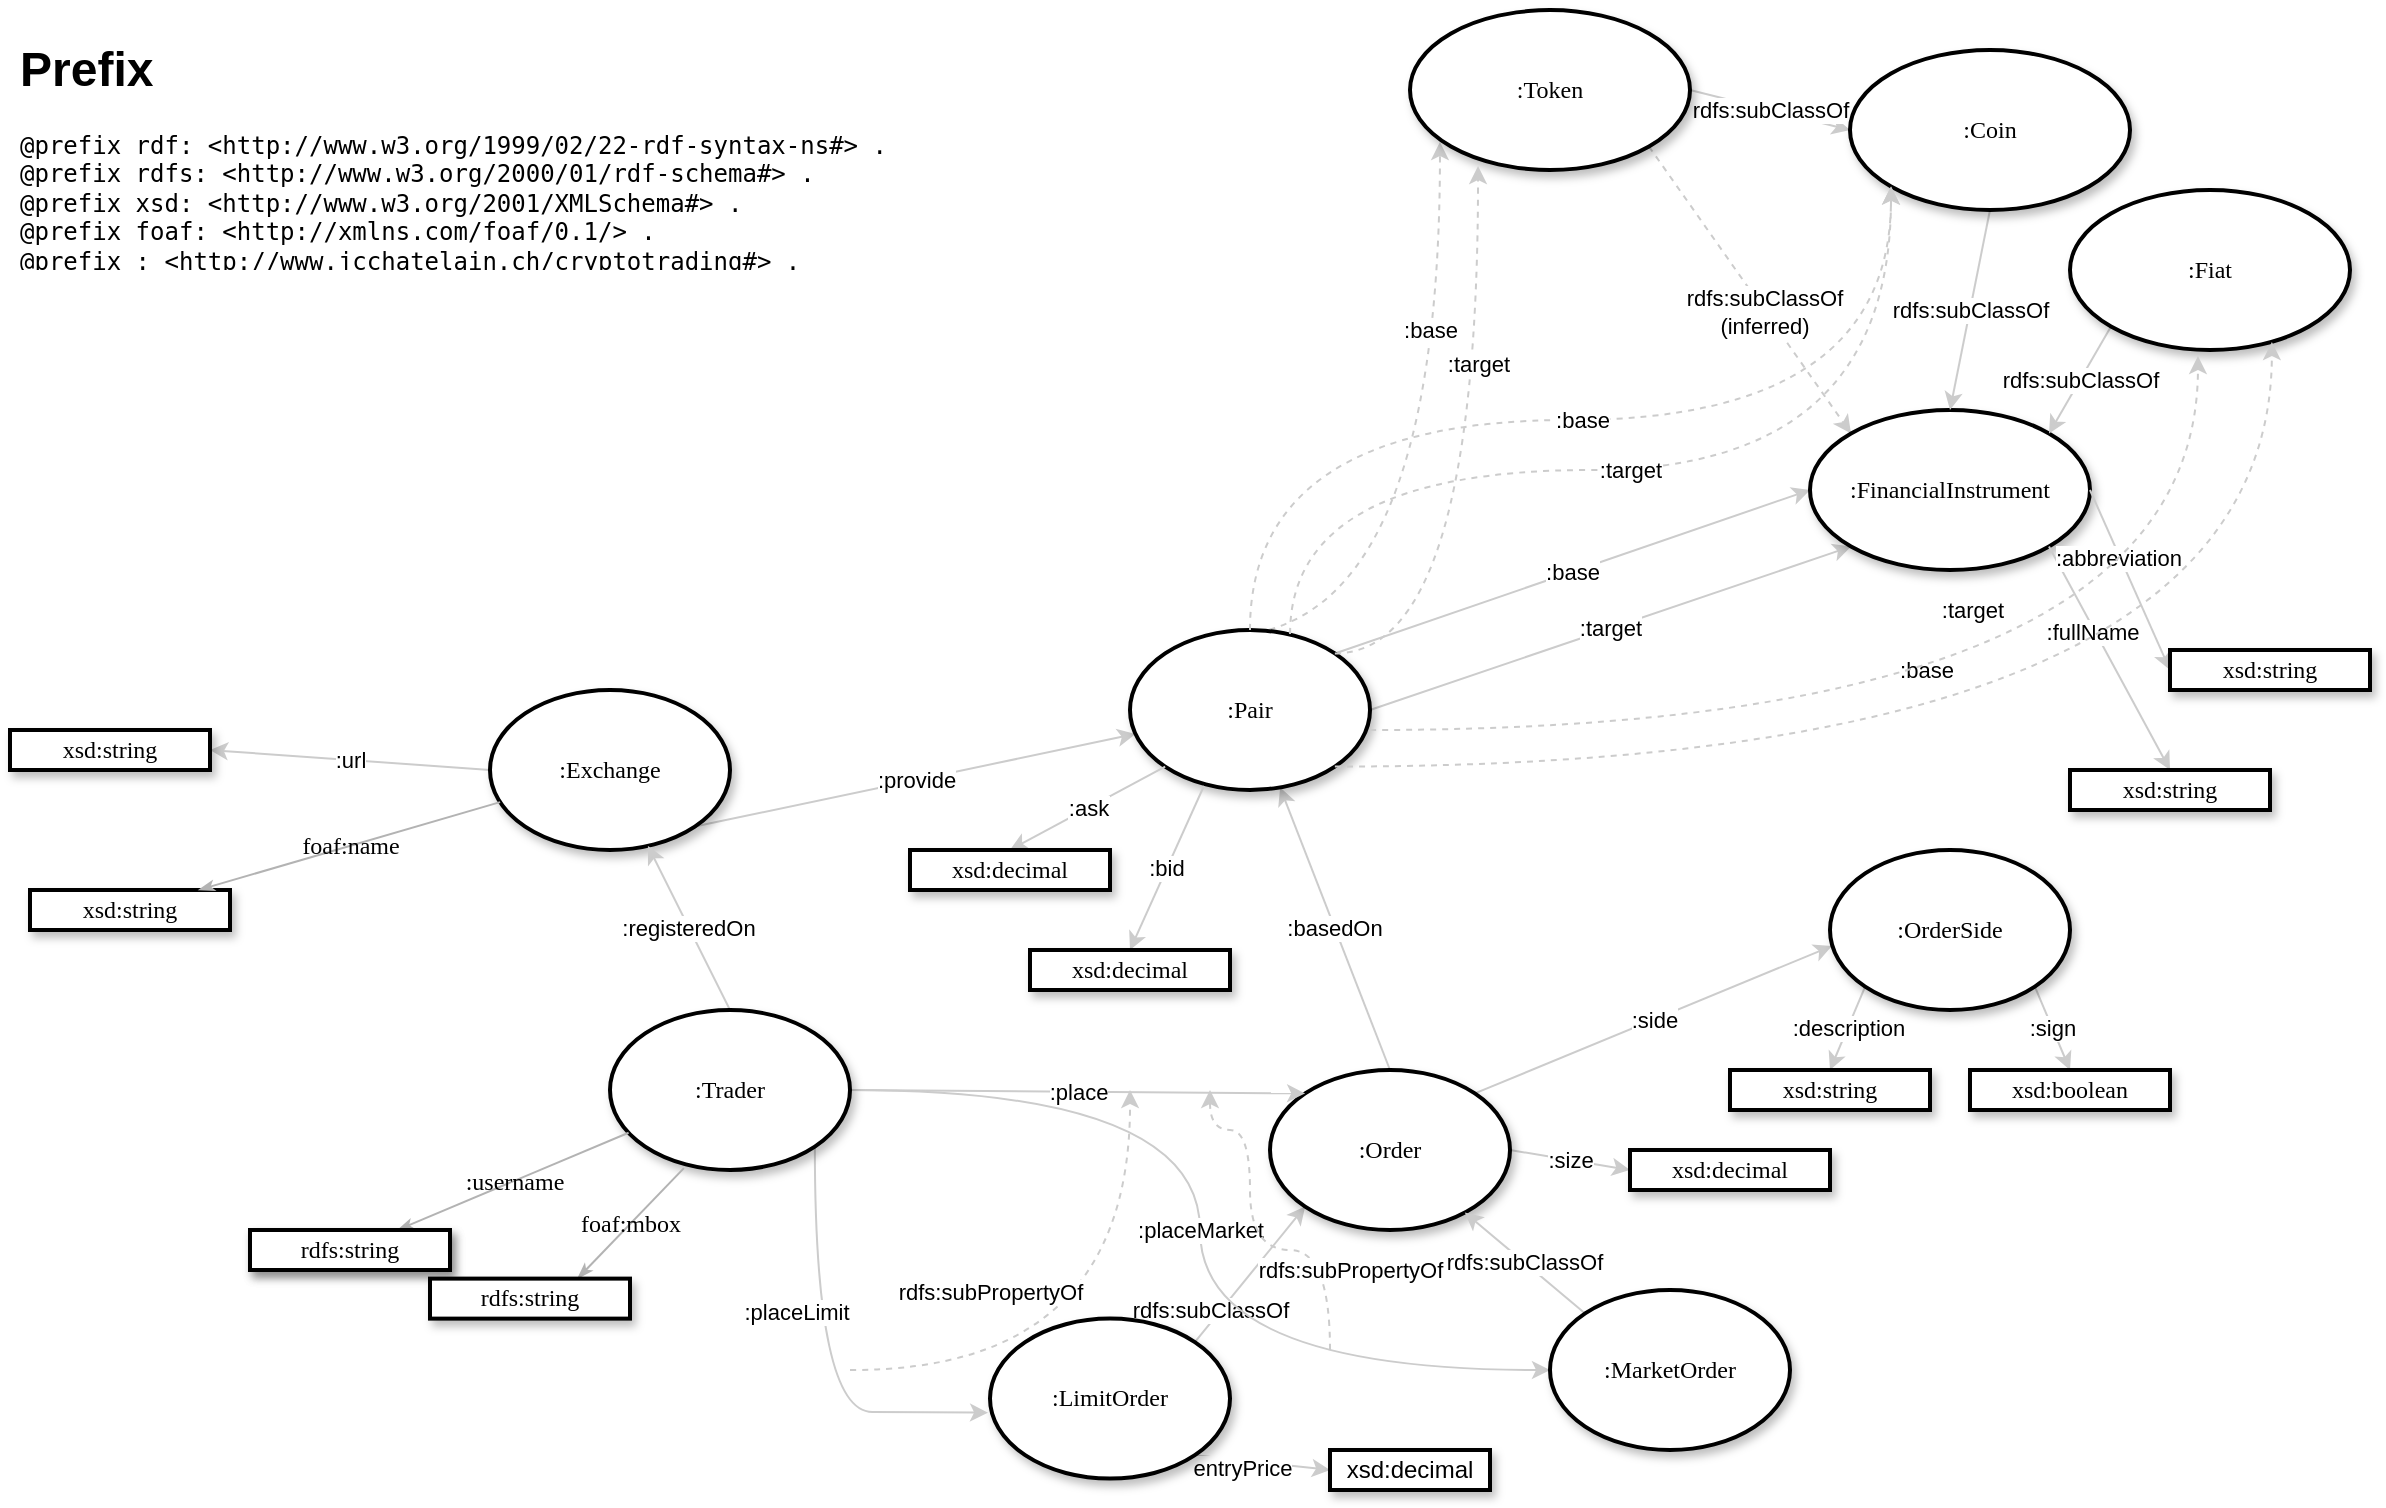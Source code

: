 <mxfile version="13.0.3" type="device" pages="3"><diagram id="C0FNBDLwsYrx2E8is3f4" name="RDF"><mxGraphModel dx="1422" dy="2742" grid="1" gridSize="10" guides="1" tooltips="1" connect="1" arrows="1" fold="1" page="1" pageScale="1" pageWidth="1200" pageHeight="1920" math="0" shadow="0"><root><mxCell id="3ABZLyA33GvmaMKxsxa3-0"/><mxCell id="3ABZLyA33GvmaMKxsxa3-1" parent="3ABZLyA33GvmaMKxsxa3-0"/><mxCell id="B6K_lv72UTfvLbpkgmez-0" value=":provide" style="edgeStyle=none;rounded=1;orthogonalLoop=1;jettySize=auto;html=1;exitX=1;exitY=1;exitDx=0;exitDy=0;strokeColor=#CCCCCC;" parent="3ABZLyA33GvmaMKxsxa3-1" source="B6K_lv72UTfvLbpkgmez-2" target="B6K_lv72UTfvLbpkgmez-15" edge="1"><mxGeometry relative="1" as="geometry"><Array as="points"/><mxPoint x="1177.574" y="-1528.284" as="targetPoint"/></mxGeometry></mxCell><mxCell id="B6K_lv72UTfvLbpkgmez-1" value=":url" style="rounded=1;orthogonalLoop=1;jettySize=auto;html=1;exitX=0;exitY=0.5;exitDx=0;exitDy=0;entryX=1;entryY=0.5;entryDx=0;entryDy=0;strokeColor=#CCCCCC;" parent="3ABZLyA33GvmaMKxsxa3-1" source="B6K_lv72UTfvLbpkgmez-2" target="B6K_lv72UTfvLbpkgmez-42" edge="1"><mxGeometry relative="1" as="geometry"/></mxCell><mxCell id="B6K_lv72UTfvLbpkgmez-2" value="&lt;span&gt;:Exchange&lt;/span&gt;" style="ellipse;whiteSpace=wrap;html=1;rounded=1;shadow=1;comic=0;labelBackgroundColor=none;strokeWidth=2;fontFamily=Verdana;fontSize=12;align=center;" parent="3ABZLyA33GvmaMKxsxa3-1" vertex="1"><mxGeometry x="250" y="-1570" width="120" height="80" as="geometry"/></mxCell><mxCell id="B6K_lv72UTfvLbpkgmez-3" value="xsd:string" style="whiteSpace=wrap;html=1;rounded=0;shadow=1;comic=0;labelBackgroundColor=none;strokeWidth=2;fontFamily=Verdana;fontSize=12;align=center;arcSize=50;" parent="3ABZLyA33GvmaMKxsxa3-1" vertex="1"><mxGeometry x="20" y="-1470" width="100" height="20" as="geometry"/></mxCell><mxCell id="B6K_lv72UTfvLbpkgmez-4" value="foaf:name" style="edgeStyle=none;rounded=1;html=1;labelBackgroundColor=none;startArrow=none;startFill=0;startSize=5;endArrow=classicThin;endFill=1;endSize=5;jettySize=auto;orthogonalLoop=1;strokeColor=#B3B3B3;strokeWidth=1;fontFamily=Verdana;fontSize=12" parent="3ABZLyA33GvmaMKxsxa3-1" source="B6K_lv72UTfvLbpkgmez-2" target="B6K_lv72UTfvLbpkgmez-3" edge="1"><mxGeometry relative="1" as="geometry"/></mxCell><mxCell id="B6K_lv72UTfvLbpkgmez-5" value="rdfs:subClassOf" style="edgeStyle=none;rounded=1;orthogonalLoop=1;jettySize=auto;html=1;exitX=1;exitY=0;exitDx=0;exitDy=0;entryX=0;entryY=1;entryDx=0;entryDy=0;strokeColor=#CCCCCC;" parent="3ABZLyA33GvmaMKxsxa3-1" source="B6K_lv72UTfvLbpkgmez-7" target="B6K_lv72UTfvLbpkgmez-11" edge="1"><mxGeometry x="-0.606" y="4" relative="1" as="geometry"><mxPoint as="offset"/></mxGeometry></mxCell><mxCell id="B6K_lv72UTfvLbpkgmez-6" value="entryPrice" style="rounded=1;orthogonalLoop=1;jettySize=auto;html=1;exitX=1;exitY=1;exitDx=0;exitDy=0;entryX=0;entryY=0.5;entryDx=0;entryDy=0;strokeColor=#CCCCCC;shadow=0;" parent="3ABZLyA33GvmaMKxsxa3-1" source="B6K_lv72UTfvLbpkgmez-7" target="B6K_lv72UTfvLbpkgmez-49" edge="1"><mxGeometry x="-0.286" y="-4" relative="1" as="geometry"><mxPoint as="offset"/></mxGeometry></mxCell><mxCell id="B6K_lv72UTfvLbpkgmez-7" value="&lt;span&gt;:LimitOrder&lt;br&gt;&lt;/span&gt;" style="ellipse;whiteSpace=wrap;html=1;rounded=1;shadow=1;comic=0;labelBackgroundColor=none;strokeWidth=2;fontFamily=Verdana;fontSize=12;align=center;" parent="3ABZLyA33GvmaMKxsxa3-1" vertex="1"><mxGeometry x="500" y="-1255.69" width="120" height="80" as="geometry"/></mxCell><mxCell id="B6K_lv72UTfvLbpkgmez-8" value=":basedOn" style="edgeStyle=none;rounded=1;orthogonalLoop=1;jettySize=auto;html=1;exitX=0.5;exitY=0;exitDx=0;exitDy=0;strokeColor=#CCCCCC;" parent="3ABZLyA33GvmaMKxsxa3-1" source="B6K_lv72UTfvLbpkgmez-11" target="B6K_lv72UTfvLbpkgmez-15" edge="1"><mxGeometry relative="1" as="geometry"><mxPoint x="680" y="-1310" as="sourcePoint"/><mxPoint x="680" y="-1400" as="targetPoint"/></mxGeometry></mxCell><mxCell id="B6K_lv72UTfvLbpkgmez-9" value=":side" style="edgeStyle=none;rounded=1;orthogonalLoop=1;jettySize=auto;html=1;exitX=1;exitY=0;exitDx=0;exitDy=0;entryX=0.008;entryY=0.6;entryDx=0;entryDy=0;entryPerimeter=0;strokeColor=#CCCCCC;" parent="3ABZLyA33GvmaMKxsxa3-1" source="B6K_lv72UTfvLbpkgmez-11" target="B6K_lv72UTfvLbpkgmez-24" edge="1"><mxGeometry relative="1" as="geometry"><Array as="points"/></mxGeometry></mxCell><mxCell id="B6K_lv72UTfvLbpkgmez-10" value=":size" style="edgeStyle=none;rounded=1;orthogonalLoop=1;jettySize=auto;html=1;exitX=1;exitY=0.5;exitDx=0;exitDy=0;entryX=0;entryY=0.5;entryDx=0;entryDy=0;strokeColor=#CCCCCC;" parent="3ABZLyA33GvmaMKxsxa3-1" source="B6K_lv72UTfvLbpkgmez-11" target="B6K_lv72UTfvLbpkgmez-39" edge="1"><mxGeometry relative="1" as="geometry"/></mxCell><mxCell id="B6K_lv72UTfvLbpkgmez-11" value="&lt;span&gt;:Order&lt;/span&gt;" style="ellipse;whiteSpace=wrap;html=1;rounded=1;shadow=1;comic=0;labelBackgroundColor=none;strokeWidth=2;fontFamily=Verdana;fontSize=12;align=center;" parent="3ABZLyA33GvmaMKxsxa3-1" vertex="1"><mxGeometry x="640" y="-1380" width="120" height="80" as="geometry"/></mxCell><mxCell id="B6K_lv72UTfvLbpkgmez-12" value=":base" style="edgeStyle=none;rounded=1;orthogonalLoop=1;jettySize=auto;html=1;exitX=1;exitY=0;exitDx=0;exitDy=0;entryX=0;entryY=0.5;entryDx=0;entryDy=0;strokeColor=#CCCCCC;" parent="3ABZLyA33GvmaMKxsxa3-1" source="B6K_lv72UTfvLbpkgmez-15" target="B6K_lv72UTfvLbpkgmez-31" edge="1"><mxGeometry relative="1" as="geometry"/></mxCell><mxCell id="B6K_lv72UTfvLbpkgmez-13" value=":target" style="edgeStyle=none;rounded=1;orthogonalLoop=1;jettySize=auto;html=1;exitX=1;exitY=0.5;exitDx=0;exitDy=0;entryX=0;entryY=1;entryDx=0;entryDy=0;strokeColor=#CCCCCC;" parent="3ABZLyA33GvmaMKxsxa3-1" source="B6K_lv72UTfvLbpkgmez-15" target="B6K_lv72UTfvLbpkgmez-31" edge="1"><mxGeometry relative="1" as="geometry"/></mxCell><mxCell id="B6K_lv72UTfvLbpkgmez-14" value=":base" style="rounded=1;orthogonalLoop=1;jettySize=auto;html=1;exitX=0.383;exitY=0.038;exitDx=0;exitDy=0;dashed=1;strokeColor=#CCCCCC;entryX=0.107;entryY=0.825;entryDx=0;entryDy=0;entryPerimeter=0;exitPerimeter=0;edgeStyle=orthogonalEdgeStyle;curved=1;" parent="3ABZLyA33GvmaMKxsxa3-1" source="B6K_lv72UTfvLbpkgmez-15" target="B6K_lv72UTfvLbpkgmez-30" edge="1"><mxGeometry x="0.472" y="5" relative="1" as="geometry"><mxPoint as="offset"/></mxGeometry></mxCell><mxCell id="B6K_lv72UTfvLbpkgmez-15" value="&lt;span&gt;:Pair&lt;br&gt;&lt;/span&gt;" style="ellipse;whiteSpace=wrap;html=1;rounded=1;shadow=1;comic=0;labelBackgroundColor=none;strokeWidth=2;fontFamily=Verdana;fontSize=12;align=center;" parent="3ABZLyA33GvmaMKxsxa3-1" vertex="1"><mxGeometry x="570" y="-1600" width="120" height="80" as="geometry"/></mxCell><mxCell id="B6K_lv72UTfvLbpkgmez-16" value=":place" style="edgeStyle=none;rounded=1;orthogonalLoop=1;jettySize=auto;html=1;exitX=1;exitY=0.5;exitDx=0;exitDy=0;entryX=0;entryY=0;entryDx=0;entryDy=0;strokeColor=#CCCCCC;" parent="3ABZLyA33GvmaMKxsxa3-1" source="B6K_lv72UTfvLbpkgmez-21" target="B6K_lv72UTfvLbpkgmez-11" edge="1"><mxGeometry relative="1" as="geometry"/></mxCell><mxCell id="B6K_lv72UTfvLbpkgmez-17" style="edgeStyle=orthogonalEdgeStyle;rounded=1;orthogonalLoop=1;jettySize=auto;html=1;exitX=1;exitY=1;exitDx=0;exitDy=0;entryX=-0.008;entryY=0.588;entryDx=0;entryDy=0;strokeColor=#CCCCCC;curved=1;entryPerimeter=0;" parent="3ABZLyA33GvmaMKxsxa3-1" source="B6K_lv72UTfvLbpkgmez-21" target="B6K_lv72UTfvLbpkgmez-7" edge="1"><mxGeometry relative="1" as="geometry"><Array as="points"><mxPoint x="412" y="-1209"/><mxPoint x="470" y="-1209"/></Array></mxGeometry></mxCell><mxCell id="B6K_lv72UTfvLbpkgmez-18" value=":placeLimit" style="edgeLabel;html=1;align=center;verticalAlign=middle;resizable=0;points=[];" parent="B6K_lv72UTfvLbpkgmez-17" vertex="1" connectable="0"><mxGeometry x="0.233" y="-11" relative="1" as="geometry"><mxPoint x="-11.53" y="-61" as="offset"/></mxGeometry></mxCell><mxCell id="B6K_lv72UTfvLbpkgmez-19" value=":placeMarket" style="edgeStyle=orthogonalEdgeStyle;curved=1;rounded=1;orthogonalLoop=1;jettySize=auto;html=1;exitX=1;exitY=0.5;exitDx=0;exitDy=0;entryX=0;entryY=0.5;entryDx=0;entryDy=0;strokeColor=#CCCCCC;" parent="3ABZLyA33GvmaMKxsxa3-1" source="B6K_lv72UTfvLbpkgmez-21" target="B6K_lv72UTfvLbpkgmez-26" edge="1"><mxGeometry relative="1" as="geometry"/></mxCell><mxCell id="B6K_lv72UTfvLbpkgmez-20" value=":registeredOn" style="rounded=1;orthogonalLoop=1;jettySize=auto;html=1;strokeColor=#CCCCCC;exitX=0.5;exitY=0;exitDx=0;exitDy=0;" parent="3ABZLyA33GvmaMKxsxa3-1" source="B6K_lv72UTfvLbpkgmez-21" target="B6K_lv72UTfvLbpkgmez-2" edge="1"><mxGeometry relative="1" as="geometry"><mxPoint x="310" y="-1314" as="sourcePoint"/></mxGeometry></mxCell><mxCell id="B6K_lv72UTfvLbpkgmez-21" value="&lt;span&gt;:Trader&lt;/span&gt;" style="ellipse;whiteSpace=wrap;html=1;rounded=1;shadow=1;comic=0;labelBackgroundColor=none;strokeWidth=2;fontFamily=Verdana;fontSize=12;align=center;" parent="3ABZLyA33GvmaMKxsxa3-1" vertex="1"><mxGeometry x="310" y="-1410" width="120" height="80" as="geometry"/></mxCell><mxCell id="B6K_lv72UTfvLbpkgmez-22" value=":description" style="edgeStyle=none;rounded=1;orthogonalLoop=1;jettySize=auto;html=1;exitX=0;exitY=1;exitDx=0;exitDy=0;entryX=0.5;entryY=0;entryDx=0;entryDy=0;strokeColor=#CCCCCC;" parent="3ABZLyA33GvmaMKxsxa3-1" source="B6K_lv72UTfvLbpkgmez-24" target="B6K_lv72UTfvLbpkgmez-37" edge="1"><mxGeometry relative="1" as="geometry"><Array as="points"/></mxGeometry></mxCell><mxCell id="B6K_lv72UTfvLbpkgmez-23" value=":sign" style="edgeStyle=none;rounded=1;orthogonalLoop=1;jettySize=auto;html=1;exitX=1;exitY=1;exitDx=0;exitDy=0;entryX=0.5;entryY=0;entryDx=0;entryDy=0;strokeColor=#CCCCCC;" parent="3ABZLyA33GvmaMKxsxa3-1" source="B6K_lv72UTfvLbpkgmez-24" target="B6K_lv72UTfvLbpkgmez-38" edge="1"><mxGeometry relative="1" as="geometry"/></mxCell><mxCell id="B6K_lv72UTfvLbpkgmez-24" value="&lt;span&gt;:OrderSide&lt;br&gt;&lt;/span&gt;" style="ellipse;whiteSpace=wrap;html=1;rounded=1;shadow=1;comic=0;labelBackgroundColor=none;strokeWidth=2;fontFamily=Verdana;fontSize=12;align=center;" parent="3ABZLyA33GvmaMKxsxa3-1" vertex="1"><mxGeometry x="920" y="-1490" width="120" height="80" as="geometry"/></mxCell><mxCell id="B6K_lv72UTfvLbpkgmez-25" value="rdfs:subClassOf" style="edgeStyle=none;rounded=1;orthogonalLoop=1;jettySize=auto;html=1;exitX=0;exitY=0;exitDx=0;exitDy=0;strokeColor=#CCCCCC;" parent="3ABZLyA33GvmaMKxsxa3-1" source="B6K_lv72UTfvLbpkgmez-26" target="B6K_lv72UTfvLbpkgmez-11" edge="1"><mxGeometry relative="1" as="geometry"/></mxCell><mxCell id="B6K_lv72UTfvLbpkgmez-26" value="&lt;span&gt;:MarketOrder&lt;br&gt;&lt;/span&gt;" style="ellipse;whiteSpace=wrap;html=1;rounded=1;shadow=1;comic=0;labelBackgroundColor=none;strokeWidth=2;fontFamily=Verdana;fontSize=12;align=center;" parent="3ABZLyA33GvmaMKxsxa3-1" vertex="1"><mxGeometry x="780" y="-1270" width="120" height="80" as="geometry"/></mxCell><mxCell id="B6K_lv72UTfvLbpkgmez-27" value="rdfs:subClassOf" style="edgeStyle=none;rounded=1;orthogonalLoop=1;jettySize=auto;html=1;exitX=1;exitY=0.5;exitDx=0;exitDy=0;entryX=0;entryY=0.5;entryDx=0;entryDy=0;strokeColor=#CCCCCC;" parent="3ABZLyA33GvmaMKxsxa3-1" source="B6K_lv72UTfvLbpkgmez-30" target="B6K_lv72UTfvLbpkgmez-33" edge="1"><mxGeometry relative="1" as="geometry"><mxPoint as="offset"/></mxGeometry></mxCell><mxCell id="B6K_lv72UTfvLbpkgmez-28" style="rounded=1;orthogonalLoop=1;jettySize=auto;html=1;exitX=1;exitY=1;exitDx=0;exitDy=0;entryX=0;entryY=0;entryDx=0;entryDy=0;strokeColor=#CCCCCC;dashed=1;" parent="3ABZLyA33GvmaMKxsxa3-1" source="B6K_lv72UTfvLbpkgmez-30" target="B6K_lv72UTfvLbpkgmez-31" edge="1"><mxGeometry relative="1" as="geometry"/></mxCell><mxCell id="B6K_lv72UTfvLbpkgmez-29" value="rdfs:subClassOf&lt;br&gt;(inferred)" style="edgeLabel;html=1;align=center;verticalAlign=middle;resizable=0;points=[];" parent="B6K_lv72UTfvLbpkgmez-28" vertex="1" connectable="0"><mxGeometry x="0.142" y="-1" relative="1" as="geometry"><mxPoint as="offset"/></mxGeometry></mxCell><mxCell id="B6K_lv72UTfvLbpkgmez-30" value="&lt;span&gt;:Token&lt;br&gt;&lt;/span&gt;" style="ellipse;whiteSpace=wrap;html=1;rounded=1;shadow=1;comic=0;labelBackgroundColor=none;strokeWidth=2;fontFamily=Verdana;fontSize=12;align=center;" parent="3ABZLyA33GvmaMKxsxa3-1" vertex="1"><mxGeometry x="710" y="-1910" width="140" height="80" as="geometry"/></mxCell><mxCell id="B6K_lv72UTfvLbpkgmez-31" value="&lt;span&gt;:FinancialInstrument&lt;br&gt;&lt;/span&gt;" style="ellipse;whiteSpace=wrap;html=1;rounded=1;shadow=1;comic=0;labelBackgroundColor=none;strokeWidth=2;fontFamily=Verdana;fontSize=12;align=center;" parent="3ABZLyA33GvmaMKxsxa3-1" vertex="1"><mxGeometry x="910" y="-1710" width="140" height="80" as="geometry"/></mxCell><mxCell id="B6K_lv72UTfvLbpkgmez-32" value="rdfs:subClassOf" style="edgeStyle=none;rounded=1;orthogonalLoop=1;jettySize=auto;html=1;exitX=0.5;exitY=1;exitDx=0;exitDy=0;entryX=0.5;entryY=0;entryDx=0;entryDy=0;strokeColor=#CCCCCC;" parent="3ABZLyA33GvmaMKxsxa3-1" source="B6K_lv72UTfvLbpkgmez-33" target="B6K_lv72UTfvLbpkgmez-31" edge="1"><mxGeometry relative="1" as="geometry"/></mxCell><mxCell id="B6K_lv72UTfvLbpkgmez-33" value="&lt;span&gt;:Coin&lt;br&gt;&lt;/span&gt;" style="ellipse;whiteSpace=wrap;html=1;rounded=1;shadow=1;comic=0;labelBackgroundColor=none;strokeWidth=2;fontFamily=Verdana;fontSize=12;align=center;" parent="3ABZLyA33GvmaMKxsxa3-1" vertex="1"><mxGeometry x="930" y="-1890" width="140" height="80" as="geometry"/></mxCell><mxCell id="B6K_lv72UTfvLbpkgmez-34" value="rdfs:subClassOf" style="edgeStyle=none;rounded=1;orthogonalLoop=1;jettySize=auto;html=1;exitX=0;exitY=1;exitDx=0;exitDy=0;entryX=1;entryY=0;entryDx=0;entryDy=0;strokeColor=#CCCCCC;" parent="3ABZLyA33GvmaMKxsxa3-1" source="B6K_lv72UTfvLbpkgmez-35" target="B6K_lv72UTfvLbpkgmez-31" edge="1"><mxGeometry relative="1" as="geometry"/></mxCell><mxCell id="B6K_lv72UTfvLbpkgmez-35" value="&lt;span&gt;:Fiat&lt;br&gt;&lt;/span&gt;" style="ellipse;whiteSpace=wrap;html=1;rounded=1;shadow=1;comic=0;labelBackgroundColor=none;strokeWidth=2;fontFamily=Verdana;fontSize=12;align=center;" parent="3ABZLyA33GvmaMKxsxa3-1" vertex="1"><mxGeometry x="1040" y="-1820" width="140" height="80" as="geometry"/></mxCell><mxCell id="B6K_lv72UTfvLbpkgmez-36" style="edgeStyle=none;rounded=1;orthogonalLoop=1;jettySize=auto;html=1;exitX=1;exitY=1;exitDx=0;exitDy=0;strokeColor=#CCCCCC;" parent="3ABZLyA33GvmaMKxsxa3-1" source="B6K_lv72UTfvLbpkgmez-7" target="B6K_lv72UTfvLbpkgmez-7" edge="1"><mxGeometry relative="1" as="geometry"/></mxCell><mxCell id="B6K_lv72UTfvLbpkgmez-37" value="&lt;span&gt;xsd:string&lt;/span&gt;" style="whiteSpace=wrap;html=1;rounded=0;shadow=1;comic=0;labelBackgroundColor=none;strokeWidth=2;fontFamily=Verdana;fontSize=12;align=center;arcSize=50;" parent="3ABZLyA33GvmaMKxsxa3-1" vertex="1"><mxGeometry x="870" y="-1380" width="100" height="20" as="geometry"/></mxCell><mxCell id="B6K_lv72UTfvLbpkgmez-38" value="&lt;span&gt;xsd:boolean&lt;/span&gt;" style="whiteSpace=wrap;html=1;rounded=0;shadow=1;comic=0;labelBackgroundColor=none;strokeWidth=2;fontFamily=Verdana;fontSize=12;align=center;arcSize=50;" parent="3ABZLyA33GvmaMKxsxa3-1" vertex="1"><mxGeometry x="990" y="-1380" width="100" height="20" as="geometry"/></mxCell><mxCell id="B6K_lv72UTfvLbpkgmez-39" value="&lt;span&gt;xsd:decimal&lt;br&gt;&lt;/span&gt;" style="whiteSpace=wrap;html=1;rounded=0;shadow=1;comic=0;labelBackgroundColor=none;strokeWidth=2;fontFamily=Verdana;fontSize=12;align=center;arcSize=50;" parent="3ABZLyA33GvmaMKxsxa3-1" vertex="1"><mxGeometry x="820" y="-1340" width="100" height="20" as="geometry"/></mxCell><mxCell id="B6K_lv72UTfvLbpkgmez-40" value=":username" style="edgeStyle=none;rounded=1;html=1;labelBackgroundColor=none;startArrow=none;startFill=0;startSize=5;endArrow=classicThin;endFill=1;endSize=5;jettySize=auto;orthogonalLoop=1;strokeColor=#B3B3B3;strokeWidth=1;fontFamily=Verdana;fontSize=12" parent="3ABZLyA33GvmaMKxsxa3-1" source="B6K_lv72UTfvLbpkgmez-21" target="B6K_lv72UTfvLbpkgmez-41" edge="1"><mxGeometry relative="1" as="geometry"><mxPoint x="287.17" y="-1337.276" as="sourcePoint"/><mxPoint x="212.837" y="-1242.72" as="targetPoint"/></mxGeometry></mxCell><mxCell id="B6K_lv72UTfvLbpkgmez-41" value="&lt;span&gt;rdfs:string&lt;/span&gt;" style="whiteSpace=wrap;html=1;rounded=0;shadow=1;comic=0;labelBackgroundColor=none;strokeWidth=2;fontFamily=Verdana;fontSize=12;align=center;arcSize=50;" parent="3ABZLyA33GvmaMKxsxa3-1" vertex="1"><mxGeometry x="130" y="-1300" width="100" height="20" as="geometry"/></mxCell><mxCell id="B6K_lv72UTfvLbpkgmez-42" value="xsd:string" style="whiteSpace=wrap;html=1;rounded=0;shadow=1;comic=0;labelBackgroundColor=none;strokeWidth=2;fontFamily=Verdana;fontSize=12;align=center;arcSize=50;" parent="3ABZLyA33GvmaMKxsxa3-1" vertex="1"><mxGeometry x="10" y="-1550" width="100" height="20" as="geometry"/></mxCell><mxCell id="B6K_lv72UTfvLbpkgmez-43" value="rdfs:subPropertyOf" style="endArrow=classic;html=1;strokeColor=#CCCCCC;edgeStyle=orthogonalEdgeStyle;curved=1;dashed=1;" parent="3ABZLyA33GvmaMKxsxa3-1" edge="1"><mxGeometry x="0.286" y="70" width="50" height="50" relative="1" as="geometry"><mxPoint x="430" y="-1230" as="sourcePoint"/><mxPoint x="570" y="-1370" as="targetPoint"/><mxPoint as="offset"/></mxGeometry></mxCell><mxCell id="B6K_lv72UTfvLbpkgmez-44" value="rdfs:subPropertyOf" style="endArrow=classic;html=1;strokeColor=#CCCCCC;edgeStyle=orthogonalEdgeStyle;curved=1;dashed=1;" parent="3ABZLyA33GvmaMKxsxa3-1" edge="1"><mxGeometry x="-0.579" y="-10" width="50" height="50" relative="1" as="geometry"><mxPoint x="670" y="-1240" as="sourcePoint"/><mxPoint x="610" y="-1370" as="targetPoint"/><mxPoint as="offset"/><Array as="points"><mxPoint x="670" y="-1290"/><mxPoint x="630" y="-1290"/><mxPoint x="630" y="-1350"/><mxPoint x="610" y="-1350"/></Array></mxGeometry></mxCell><mxCell id="B6K_lv72UTfvLbpkgmez-45" value=":bid" style="edgeStyle=none;rounded=1;orthogonalLoop=1;jettySize=auto;html=1;exitX=0.308;exitY=0.975;exitDx=0;exitDy=0;entryX=0.5;entryY=0;entryDx=0;entryDy=0;strokeColor=#CCCCCC;exitPerimeter=0;" parent="3ABZLyA33GvmaMKxsxa3-1" source="B6K_lv72UTfvLbpkgmez-15" target="B6K_lv72UTfvLbpkgmez-46" edge="1"><mxGeometry relative="1" as="geometry"><mxPoint x="1160" y="-1500" as="sourcePoint"/></mxGeometry></mxCell><mxCell id="B6K_lv72UTfvLbpkgmez-46" value="xsd:decimal" style="whiteSpace=wrap;html=1;rounded=0;shadow=1;comic=0;labelBackgroundColor=none;strokeWidth=2;fontFamily=Verdana;fontSize=12;align=center;arcSize=50;" parent="3ABZLyA33GvmaMKxsxa3-1" vertex="1"><mxGeometry x="520" y="-1440" width="100" height="20" as="geometry"/></mxCell><mxCell id="B6K_lv72UTfvLbpkgmez-47" value=":fullName" style="edgeStyle=none;rounded=1;orthogonalLoop=1;jettySize=auto;html=1;exitX=1;exitY=1;exitDx=0;exitDy=0;entryX=0.5;entryY=0;entryDx=0;entryDy=0;strokeColor=#CCCCCC;" parent="3ABZLyA33GvmaMKxsxa3-1" source="B6K_lv72UTfvLbpkgmez-31" target="B6K_lv72UTfvLbpkgmez-48" edge="1"><mxGeometry x="-0.246" y="-1" relative="1" as="geometry"><mxPoint x="1177.574" y="-1709.996" as="sourcePoint"/><mxPoint as="offset"/></mxGeometry></mxCell><mxCell id="B6K_lv72UTfvLbpkgmez-48" value="xsd:string" style="whiteSpace=wrap;html=1;rounded=0;shadow=1;comic=0;labelBackgroundColor=none;strokeWidth=2;fontFamily=Verdana;fontSize=12;align=center;arcSize=50;" parent="3ABZLyA33GvmaMKxsxa3-1" vertex="1"><mxGeometry x="1040" y="-1530" width="100" height="20" as="geometry"/></mxCell><mxCell id="B6K_lv72UTfvLbpkgmez-49" value="xsd:decimal" style="rounded=0;whiteSpace=wrap;html=1;shadow=1;strokeWidth=2;" parent="3ABZLyA33GvmaMKxsxa3-1" vertex="1"><mxGeometry x="670" y="-1190" width="80" height="20" as="geometry"/></mxCell><mxCell id="B6K_lv72UTfvLbpkgmez-50" value=":abbreviation" style="edgeStyle=none;rounded=1;orthogonalLoop=1;jettySize=auto;html=1;exitX=1;exitY=0.5;exitDx=0;exitDy=0;entryX=0;entryY=0.5;entryDx=0;entryDy=0;strokeColor=#CCCCCC;" parent="3ABZLyA33GvmaMKxsxa3-1" source="B6K_lv72UTfvLbpkgmez-31" target="B6K_lv72UTfvLbpkgmez-51" edge="1"><mxGeometry x="-0.246" y="-1" relative="1" as="geometry"><mxPoint x="1090" y="-1730" as="sourcePoint"/><mxPoint as="offset"/></mxGeometry></mxCell><mxCell id="B6K_lv72UTfvLbpkgmez-51" value="xsd:string" style="whiteSpace=wrap;html=1;rounded=0;shadow=1;comic=0;labelBackgroundColor=none;strokeWidth=2;fontFamily=Verdana;fontSize=12;align=center;arcSize=50;" parent="3ABZLyA33GvmaMKxsxa3-1" vertex="1"><mxGeometry x="1090" y="-1590" width="100" height="20" as="geometry"/></mxCell><mxCell id="B6K_lv72UTfvLbpkgmez-52" value=":target" style="rounded=1;orthogonalLoop=1;jettySize=auto;html=1;dashed=1;strokeColor=#CCCCCC;entryX=0.243;entryY=0.975;entryDx=0;entryDy=0;edgeStyle=orthogonalEdgeStyle;curved=1;entryPerimeter=0;exitX=1;exitY=0;exitDx=0;exitDy=0;" parent="3ABZLyA33GvmaMKxsxa3-1" source="B6K_lv72UTfvLbpkgmez-15" target="B6K_lv72UTfvLbpkgmez-30" edge="1"><mxGeometry x="0.374" relative="1" as="geometry"><mxPoint x="690" y="-1560" as="sourcePoint"/><mxPoint x="810.503" y="-1881.716" as="targetPoint"/><mxPoint as="offset"/></mxGeometry></mxCell><mxCell id="B6K_lv72UTfvLbpkgmez-53" value=":base" style="rounded=1;orthogonalLoop=1;jettySize=auto;html=1;dashed=1;strokeColor=#CCCCCC;entryX=0;entryY=1;entryDx=0;entryDy=0;edgeStyle=orthogonalEdgeStyle;curved=1;exitX=0.5;exitY=0;exitDx=0;exitDy=0;" parent="3ABZLyA33GvmaMKxsxa3-1" source="B6K_lv72UTfvLbpkgmez-15" target="B6K_lv72UTfvLbpkgmez-33" edge="1"><mxGeometry relative="1" as="geometry"><mxPoint x="860" y="-1630" as="sourcePoint"/><mxPoint x="869" y="-1880" as="targetPoint"/></mxGeometry></mxCell><mxCell id="B6K_lv72UTfvLbpkgmez-54" value=":target" style="rounded=1;orthogonalLoop=1;jettySize=auto;html=1;dashed=1;strokeColor=#CCCCCC;entryX=0;entryY=1;entryDx=0;entryDy=0;exitX=0.667;exitY=0.025;exitDx=0;exitDy=0;exitPerimeter=0;edgeStyle=orthogonalEdgeStyle;curved=1;" parent="3ABZLyA33GvmaMKxsxa3-1" source="B6K_lv72UTfvLbpkgmez-15" target="B6K_lv72UTfvLbpkgmez-33" edge="1"><mxGeometry x="-0.039" relative="1" as="geometry"><mxPoint x="894" y="-1646" as="sourcePoint"/><mxPoint x="884.503" y="-1887.716" as="targetPoint"/><mxPoint as="offset"/><Array as="points"><mxPoint x="650" y="-1680"/><mxPoint x="951" y="-1680"/></Array></mxGeometry></mxCell><mxCell id="B6K_lv72UTfvLbpkgmez-55" value=":base" style="rounded=1;orthogonalLoop=1;jettySize=auto;html=1;dashed=1;strokeColor=#CCCCCC;entryX=0.721;entryY=0.95;entryDx=0;entryDy=0;exitX=1;exitY=1;exitDx=0;exitDy=0;edgeStyle=orthogonalEdgeStyle;curved=1;entryPerimeter=0;" parent="3ABZLyA33GvmaMKxsxa3-1" source="B6K_lv72UTfvLbpkgmez-15" target="B6K_lv72UTfvLbpkgmez-35" edge="1"><mxGeometry x="-0.13" y="48" relative="1" as="geometry"><mxPoint x="870" y="-1620" as="sourcePoint"/><mxPoint x="1038.98" y="-1852" as="targetPoint"/><mxPoint as="offset"/></mxGeometry></mxCell><mxCell id="B6K_lv72UTfvLbpkgmez-56" value=":target" style="rounded=1;orthogonalLoop=1;jettySize=auto;html=1;dashed=1;strokeColor=#CCCCCC;exitX=1;exitY=0.625;exitDx=0;exitDy=0;exitPerimeter=0;edgeStyle=orthogonalEdgeStyle;curved=1;entryX=0.457;entryY=1.038;entryDx=0;entryDy=0;entryPerimeter=0;" parent="3ABZLyA33GvmaMKxsxa3-1" source="B6K_lv72UTfvLbpkgmez-15" target="B6K_lv72UTfvLbpkgmez-35" edge="1"><mxGeometry y="60" relative="1" as="geometry"><mxPoint x="850.04" y="-1628" as="sourcePoint"/><mxPoint x="1240" y="-1810" as="targetPoint"/><mxPoint as="offset"/></mxGeometry></mxCell><mxCell id="B6K_lv72UTfvLbpkgmez-57" value=":ask" style="edgeStyle=none;rounded=1;orthogonalLoop=1;jettySize=auto;html=1;entryX=0.5;entryY=0;entryDx=0;entryDy=0;strokeColor=#CCCCCC;exitX=0;exitY=1;exitDx=0;exitDy=0;" parent="3ABZLyA33GvmaMKxsxa3-1" source="B6K_lv72UTfvLbpkgmez-15" target="B6K_lv72UTfvLbpkgmez-58" edge="1"><mxGeometry relative="1" as="geometry"><mxPoint x="1162.04" y="-1510" as="sourcePoint"/></mxGeometry></mxCell><mxCell id="B6K_lv72UTfvLbpkgmez-58" value="xsd:decimal" style="whiteSpace=wrap;html=1;rounded=0;shadow=1;comic=0;labelBackgroundColor=none;strokeWidth=2;fontFamily=Verdana;fontSize=12;align=center;arcSize=50;" parent="3ABZLyA33GvmaMKxsxa3-1" vertex="1"><mxGeometry x="460" y="-1490" width="100" height="20" as="geometry"/></mxCell><mxCell id="B6K_lv72UTfvLbpkgmez-59" value="&lt;span&gt;rdfs:string&lt;/span&gt;" style="whiteSpace=wrap;html=1;rounded=0;shadow=1;comic=0;labelBackgroundColor=none;strokeWidth=2;fontFamily=Verdana;fontSize=12;align=center;arcSize=50;" parent="3ABZLyA33GvmaMKxsxa3-1" vertex="1"><mxGeometry x="130" y="-1300" width="100" height="20" as="geometry"/></mxCell><mxCell id="B6K_lv72UTfvLbpkgmez-60" value="foaf:mbox" style="edgeStyle=none;rounded=1;html=1;labelBackgroundColor=none;startArrow=none;startFill=0;startSize=5;endArrow=classicThin;endFill=1;endSize=5;jettySize=auto;orthogonalLoop=1;strokeColor=#B3B3B3;strokeWidth=1;fontFamily=Verdana;fontSize=12;exitX=0.308;exitY=0.988;exitDx=0;exitDy=0;exitPerimeter=0;" parent="3ABZLyA33GvmaMKxsxa3-1" source="B6K_lv72UTfvLbpkgmez-21" edge="1"><mxGeometry relative="1" as="geometry"><mxPoint x="409.292" y="-1324.307" as="sourcePoint"/><mxPoint x="293.75" y="-1275.69" as="targetPoint"/></mxGeometry></mxCell><mxCell id="B6K_lv72UTfvLbpkgmez-61" value="&lt;span&gt;rdfs:string&lt;/span&gt;" style="whiteSpace=wrap;html=1;rounded=0;shadow=1;comic=0;labelBackgroundColor=none;strokeWidth=2;fontFamily=Verdana;fontSize=12;align=center;arcSize=50;" parent="3ABZLyA33GvmaMKxsxa3-1" vertex="1"><mxGeometry x="220" y="-1275.69" width="100" height="20" as="geometry"/></mxCell><mxCell id="B6K_lv72UTfvLbpkgmez-66" value="&lt;h1&gt;Prefix&lt;/h1&gt;&lt;pre style=&quot;overflow-wrap: break-word&quot;&gt;@prefix rdf: &amp;lt;http://www.w3.org/1999/02/22-rdf-syntax-ns#&amp;gt; .&lt;br&gt;@prefix rdfs: &amp;lt;http://www.w3.org/2000/01/rdf-schema#&amp;gt; .&lt;br&gt;@prefix xsd: &amp;lt;http://www.w3.org/2001/XMLSchema#&amp;gt; .&lt;br/&gt;@prefix foaf: &amp;lt;http://xmlns.com/foaf/0.1/&amp;gt; .&lt;br&gt;@prefix : &amp;lt;http://www.jcchatelain.ch/cryptotrading#&amp;gt; .&lt;/pre&gt;" style="text;html=1;strokeColor=none;fillColor=none;spacing=5;spacingTop=-20;whiteSpace=wrap;overflow=hidden;rounded=0;" parent="3ABZLyA33GvmaMKxsxa3-1" vertex="1"><mxGeometry x="10" y="-1900" width="450" height="120" as="geometry"/></mxCell></root></mxGraphModel></diagram><diagram name="RDFS" id="ad52d381-51e7-2e0d-a935-2d0ddd2fd229"><mxGraphModel dx="1422" dy="2742" grid="1" gridSize="10" guides="1" tooltips="1" connect="1" arrows="1" fold="1" page="1" pageScale="1" pageWidth="1200" pageHeight="1920" background="#ffffff" math="0" shadow="0"><root><mxCell id="0"/><mxCell id="1" parent="0"/><mxCell id="2c924340bb9dbf6c-7" value="&lt;span&gt;:Exchange&lt;/span&gt;" style="ellipse;whiteSpace=wrap;html=1;rounded=1;shadow=1;comic=0;labelBackgroundColor=none;strokeWidth=2;fontFamily=Verdana;fontSize=12;align=center;" parent="1" vertex="1"><mxGeometry x="40" y="-1750" width="120" height="80" as="geometry"/></mxCell><mxCell id="SKfHp83KJPVb-J8qTb4r-5" value="&lt;span&gt;:LimitOrder&lt;br&gt;&lt;/span&gt;" style="ellipse;whiteSpace=wrap;html=1;rounded=1;shadow=1;comic=0;labelBackgroundColor=none;strokeWidth=2;fontFamily=Verdana;fontSize=12;align=center;" parent="1" vertex="1"><mxGeometry x="843" y="-1750" width="120" height="80" as="geometry"/></mxCell><mxCell id="2CNUHS2vi8D2UoChwK_S-19" value="rdf:type&lt;br&gt;" style="rounded=1;orthogonalLoop=1;jettySize=auto;html=1;dashed=1;strokeColor=#CCCCCC;entryX=0.5;entryY=1;entryDx=0;entryDy=0;exitX=0.5;exitY=0;exitDx=0;exitDy=0;edgeStyle=orthogonalEdgeStyle;curved=1;" parent="1" source="2CNUHS2vi8D2UoChwK_S-9" target="SKfHp83KJPVb-J8qTb4r-7" edge="1"><mxGeometry x="-0.374" y="-80" relative="1" as="geometry"><mxPoint as="offset"/></mxGeometry></mxCell><mxCell id="2CNUHS2vi8D2UoChwK_S-22" value="rdf:type" style="rounded=1;orthogonalLoop=1;jettySize=auto;html=1;exitX=0.5;exitY=0;exitDx=0;exitDy=0;dashed=1;strokeColor=#CCCCCC;entryX=0.5;entryY=1;entryDx=0;entryDy=0;edgeStyle=orthogonalEdgeStyle;curved=1;" parent="1" source="2CNUHS2vi8D2UoChwK_S-3" target="SKfHp83KJPVb-J8qTb4r-7" edge="1"><mxGeometry x="-0.02" y="20" relative="1" as="geometry"><mxPoint as="offset"/></mxGeometry></mxCell><mxCell id="SKfHp83KJPVb-J8qTb4r-7" value="&lt;span&gt;:Pair&lt;br&gt;&lt;/span&gt;" style="ellipse;whiteSpace=wrap;html=1;rounded=1;shadow=1;comic=0;labelBackgroundColor=none;strokeWidth=2;fontFamily=Verdana;fontSize=12;align=center;" parent="1" vertex="1"><mxGeometry x="550" y="-1750" width="120" height="80" as="geometry"/></mxCell><mxCell id="SKfHp83KJPVb-J8qTb4r-8" value="&lt;span&gt;:Trader&lt;/span&gt;" style="ellipse;whiteSpace=wrap;html=1;rounded=1;shadow=1;comic=0;labelBackgroundColor=none;strokeWidth=2;fontFamily=Verdana;fontSize=12;align=center;" parent="1" vertex="1"><mxGeometry x="269" y="-1750" width="120" height="80" as="geometry"/></mxCell><mxCell id="SKfHp83KJPVb-J8qTb4r-9" value="&lt;span&gt;:OrderSide&lt;br&gt;&lt;/span&gt;" style="ellipse;whiteSpace=wrap;html=1;rounded=1;shadow=1;comic=0;labelBackgroundColor=none;strokeWidth=2;fontFamily=Verdana;fontSize=12;align=center;" parent="1" vertex="1"><mxGeometry x="1230" y="-1750" width="120" height="80" as="geometry"/></mxCell><mxCell id="SKfHp83KJPVb-J8qTb4r-10" value="&lt;span&gt;:MarketOrder&lt;br&gt;&lt;/span&gt;" style="ellipse;whiteSpace=wrap;html=1;rounded=1;shadow=1;comic=0;labelBackgroundColor=none;strokeWidth=2;fontFamily=Verdana;fontSize=12;align=center;" parent="1" vertex="1"><mxGeometry x="1072" y="-1750" width="120" height="80" as="geometry"/></mxCell><mxCell id="SKfHp83KJPVb-J8qTb4r-17" value="&lt;span&gt;:Token&lt;br&gt;&lt;/span&gt;" style="ellipse;whiteSpace=wrap;html=1;rounded=1;shadow=1;comic=0;labelBackgroundColor=none;strokeWidth=2;fontFamily=Verdana;fontSize=12;align=center;" parent="1" vertex="1"><mxGeometry x="1660" y="-1750" width="140" height="80" as="geometry"/></mxCell><mxCell id="SKfHp83KJPVb-J8qTb4r-19" value="&lt;span&gt;:Coin&lt;br&gt;&lt;/span&gt;" style="ellipse;whiteSpace=wrap;html=1;rounded=1;shadow=1;comic=0;labelBackgroundColor=none;strokeWidth=2;fontFamily=Verdana;fontSize=12;align=center;" parent="1" vertex="1"><mxGeometry x="1403" y="-1750" width="140" height="80" as="geometry"/></mxCell><mxCell id="SKfHp83KJPVb-J8qTb4r-20" value="&lt;span&gt;:Fiat&lt;br&gt;&lt;/span&gt;" style="ellipse;whiteSpace=wrap;html=1;rounded=1;shadow=1;comic=0;labelBackgroundColor=none;strokeWidth=2;fontFamily=Verdana;fontSize=12;align=center;" parent="1" vertex="1"><mxGeometry x="2030" y="-1750" width="140" height="80" as="geometry"/></mxCell><mxCell id="SKfHp83KJPVb-J8qTb4r-27" style="edgeStyle=none;rounded=1;orthogonalLoop=1;jettySize=auto;html=1;exitX=1;exitY=1;exitDx=0;exitDy=0;strokeColor=#CCCCCC;" parent="1" source="SKfHp83KJPVb-J8qTb4r-5" target="SKfHp83KJPVb-J8qTb4r-5" edge="1"><mxGeometry relative="1" as="geometry"/></mxCell><mxCell id="hYcdHR5F4bzcyBvwktCR-5" value="&lt;h1&gt;Prefix&lt;/h1&gt;&lt;pre style=&quot;overflow-wrap: break-word&quot;&gt;@prefix rdf: &amp;lt;http://www.w3.org/1999/02/22-rdf-syntax-ns#&amp;gt; .&lt;br&gt;@prefix rdfs: &amp;lt;http://www.w3.org/2000/01/rdf-schema#&amp;gt; .&lt;br&gt;@prefix xsd: &amp;lt;http://www.w3.org/2001/XMLSchema#&amp;gt; .&lt;br&gt;@prefix foaf: &amp;lt;http://xmlns.com/foaf/0.1/&amp;gt; .&lt;br&gt;@prefix : &amp;lt;http://www.jcchatelain.ch/cryptotrading#&amp;gt; .&lt;br&gt;&lt;/pre&gt;" style="text;html=1;strokeColor=none;fillColor=none;spacing=5;spacingTop=-20;whiteSpace=wrap;overflow=hidden;rounded=0;" parent="1" vertex="1"><mxGeometry x="10" y="-1900" width="450" height="120" as="geometry"/></mxCell><mxCell id="HzYc2HQzTNj4YHXci7KK-77" value=":url" style="rounded=1;orthogonalLoop=1;jettySize=auto;html=1;entryX=0.5;entryY=0;entryDx=0;entryDy=0;strokeColor=#CCCCCC;" parent="1" source="HzYc2HQzTNj4YHXci7KK-78" target="HzYc2HQzTNj4YHXci7KK-81" edge="1"><mxGeometry relative="1" as="geometry"/></mxCell><mxCell id="HzYc2HQzTNj4YHXci7KK-95" value="rdf:type" style="edgeStyle=orthogonalEdgeStyle;curved=1;rounded=1;orthogonalLoop=1;jettySize=auto;html=1;exitX=0.5;exitY=0;exitDx=0;exitDy=0;dashed=1;strokeColor=#CCCCCC;" parent="1" source="HzYc2HQzTNj4YHXci7KK-78" target="2c924340bb9dbf6c-7" edge="1"><mxGeometry relative="1" as="geometry"/></mxCell><mxCell id="2CNUHS2vi8D2UoChwK_S-45" value=":provide" style="rounded=1;orthogonalLoop=1;jettySize=auto;html=1;exitX=1;exitY=0;exitDx=0;exitDy=0;entryX=0;entryY=0;entryDx=0;entryDy=0;strokeColor=#CCCCCC;edgeStyle=orthogonalEdgeStyle;curved=1;" parent="1" source="HzYc2HQzTNj4YHXci7KK-78" target="2CNUHS2vi8D2UoChwK_S-9" edge="1"><mxGeometry x="-0.091" relative="1" as="geometry"><Array as="points"><mxPoint x="142" y="-1570"/><mxPoint x="498" y="-1570"/></Array><mxPoint as="offset"/></mxGeometry></mxCell><mxCell id="HzYc2HQzTNj4YHXci7KK-78" value="&lt;span&gt;:Binance&lt;/span&gt;" style="ellipse;whiteSpace=wrap;html=1;rounded=1;shadow=1;comic=0;labelBackgroundColor=none;strokeWidth=2;fontFamily=Verdana;fontSize=12;align=center;" parent="1" vertex="1"><mxGeometry x="40" y="-1480" width="120" height="80" as="geometry"/></mxCell><mxCell id="HzYc2HQzTNj4YHXci7KK-79" value="Binance" style="whiteSpace=wrap;html=1;rounded=0;shadow=1;comic=0;labelBackgroundColor=none;strokeWidth=2;fontFamily=Verdana;fontSize=12;align=center;arcSize=50;" parent="1" vertex="1"><mxGeometry x="10" y="-1250" width="100" height="20" as="geometry"/></mxCell><mxCell id="HzYc2HQzTNj4YHXci7KK-80" value="foaf:name" style="edgeStyle=none;rounded=1;html=1;labelBackgroundColor=none;startArrow=none;startFill=0;startSize=5;endArrow=classicThin;endFill=1;endSize=5;jettySize=auto;orthogonalLoop=1;strokeColor=#B3B3B3;strokeWidth=1;fontFamily=Verdana;fontSize=12" parent="1" source="HzYc2HQzTNj4YHXci7KK-78" target="HzYc2HQzTNj4YHXci7KK-79" edge="1"><mxGeometry relative="1" as="geometry"/></mxCell><mxCell id="HzYc2HQzTNj4YHXci7KK-81" value="binance.com" style="whiteSpace=wrap;html=1;rounded=0;shadow=1;comic=0;labelBackgroundColor=none;strokeWidth=2;fontFamily=Verdana;fontSize=12;align=center;arcSize=50;" parent="1" vertex="1"><mxGeometry x="120" y="-1250" width="90" height="20" as="geometry"/></mxCell><mxCell id="HzYc2HQzTNj4YHXci7KK-90" value=":url" style="rounded=1;orthogonalLoop=1;jettySize=auto;html=1;entryX=0.5;entryY=0;entryDx=0;entryDy=0;strokeColor=#CCCCCC;" parent="1" source="HzYc2HQzTNj4YHXci7KK-91" target="HzYc2HQzTNj4YHXci7KK-94" edge="1"><mxGeometry relative="1" as="geometry"/></mxCell><mxCell id="HzYc2HQzTNj4YHXci7KK-96" value="rdf:type" style="edgeStyle=orthogonalEdgeStyle;curved=1;rounded=1;orthogonalLoop=1;jettySize=auto;html=1;exitX=0;exitY=0;exitDx=0;exitDy=0;entryX=1;entryY=1;entryDx=0;entryDy=0;dashed=1;strokeColor=#CCCCCC;" parent="1" source="HzYc2HQzTNj4YHXci7KK-91" target="2c924340bb9dbf6c-7" edge="1"><mxGeometry x="0.084" y="-28" relative="1" as="geometry"><mxPoint as="offset"/></mxGeometry></mxCell><mxCell id="2CNUHS2vi8D2UoChwK_S-46" value=":provide" style="edgeStyle=orthogonalEdgeStyle;curved=1;rounded=1;orthogonalLoop=1;jettySize=auto;html=1;exitX=1;exitY=1;exitDx=0;exitDy=0;entryX=0.461;entryY=1.05;entryDx=0;entryDy=0;strokeColor=#CCCCCC;entryPerimeter=0;" parent="1" source="HzYc2HQzTNj4YHXci7KK-91" target="2CNUHS2vi8D2UoChwK_S-3" edge="1"><mxGeometry relative="1" as="geometry"><Array as="points"><mxPoint x="377" y="-1250"/><mxPoint x="745" y="-1250"/></Array></mxGeometry></mxCell><mxCell id="HzYc2HQzTNj4YHXci7KK-91" value="&lt;span&gt;:Kraken&lt;/span&gt;" style="ellipse;whiteSpace=wrap;html=1;rounded=1;shadow=1;comic=0;labelBackgroundColor=none;strokeWidth=2;fontFamily=Verdana;fontSize=12;align=center;" parent="1" vertex="1"><mxGeometry x="275" y="-1390" width="120" height="80" as="geometry"/></mxCell><mxCell id="HzYc2HQzTNj4YHXci7KK-92" value="Kraken" style="whiteSpace=wrap;html=1;rounded=0;shadow=1;comic=0;labelBackgroundColor=none;strokeWidth=2;fontFamily=Verdana;fontSize=12;align=center;arcSize=50;" parent="1" vertex="1"><mxGeometry x="230" y="-1250" width="100" height="20" as="geometry"/></mxCell><mxCell id="HzYc2HQzTNj4YHXci7KK-93" value="foaf:name" style="edgeStyle=none;rounded=1;html=1;labelBackgroundColor=none;startArrow=none;startFill=0;startSize=5;endArrow=classicThin;endFill=1;endSize=5;jettySize=auto;orthogonalLoop=1;strokeColor=#B3B3B3;strokeWidth=1;fontFamily=Verdana;fontSize=12" parent="1" source="HzYc2HQzTNj4YHXci7KK-91" target="HzYc2HQzTNj4YHXci7KK-92" edge="1"><mxGeometry relative="1" as="geometry"/></mxCell><mxCell id="HzYc2HQzTNj4YHXci7KK-94" value="kraken.com" style="whiteSpace=wrap;html=1;rounded=0;shadow=1;comic=0;labelBackgroundColor=none;strokeWidth=2;fontFamily=Verdana;fontSize=12;align=center;arcSize=50;" parent="1" vertex="1"><mxGeometry x="340" y="-1250" width="90" height="20" as="geometry"/></mxCell><mxCell id="HzYc2HQzTNj4YHXci7KK-97" value="foaf:mbox" style="rounded=1;orthogonalLoop=1;jettySize=auto;html=1;entryX=0.5;entryY=0;entryDx=0;entryDy=0;strokeColor=#CCCCCC;" parent="1" source="HzYc2HQzTNj4YHXci7KK-98" target="HzYc2HQzTNj4YHXci7KK-101" edge="1"><mxGeometry relative="1" as="geometry"/></mxCell><mxCell id="HzYc2HQzTNj4YHXci7KK-114" value="rdf:type" style="edgeStyle=orthogonalEdgeStyle;curved=1;rounded=1;orthogonalLoop=1;jettySize=auto;html=1;exitX=0.5;exitY=0;exitDx=0;exitDy=0;entryX=0.5;entryY=1;entryDx=0;entryDy=0;dashed=1;strokeColor=#CCCCCC;" parent="1" source="HzYc2HQzTNj4YHXci7KK-98" target="SKfHp83KJPVb-J8qTb4r-8" edge="1"><mxGeometry relative="1" as="geometry"/></mxCell><mxCell id="ZX906Iv_MAiRll5fLN-h-1" value=":placeMarket" style="edgeStyle=orthogonalEdgeStyle;curved=1;rounded=1;orthogonalLoop=1;jettySize=auto;html=1;exitX=1;exitY=0.5;exitDx=0;exitDy=0;strokeColor=#CCCCCC;" parent="1" source="HzYc2HQzTNj4YHXci7KK-98" target="2CNUHS2vi8D2UoChwK_S-11" edge="1"><mxGeometry relative="1" as="geometry"/></mxCell><mxCell id="ZX906Iv_MAiRll5fLN-h-2" style="edgeStyle=orthogonalEdgeStyle;curved=1;rounded=1;orthogonalLoop=1;jettySize=auto;html=1;exitX=1;exitY=0.5;exitDx=0;exitDy=0;entryX=0.5;entryY=1;entryDx=0;entryDy=0;strokeColor=#CCCCCC;" parent="1" source="HzYc2HQzTNj4YHXci7KK-98" target="2CNUHS2vi8D2UoChwK_S-5" edge="1"><mxGeometry relative="1" as="geometry"/></mxCell><mxCell id="g74If_qjyPANy5lvKp7q-3" value=":registeredOn" style="edgeStyle=orthogonalEdgeStyle;curved=1;rounded=1;orthogonalLoop=1;jettySize=auto;html=1;exitX=0;exitY=0.5;exitDx=0;exitDy=0;strokeColor=#CCCCCC;" edge="1" parent="1" source="HzYc2HQzTNj4YHXci7KK-98"><mxGeometry x="-0.161" y="-60" relative="1" as="geometry"><mxPoint x="100" y="-1400" as="targetPoint"/><Array as="points"><mxPoint x="660" y="-870"/><mxPoint x="100" y="-870"/></Array><mxPoint as="offset"/></mxGeometry></mxCell><mxCell id="g74If_qjyPANy5lvKp7q-4" value=":registeredOn" style="edgeStyle=orthogonalEdgeStyle;curved=1;rounded=1;orthogonalLoop=1;jettySize=auto;html=1;exitX=0.5;exitY=0;exitDx=0;exitDy=0;entryX=1;entryY=1;entryDx=0;entryDy=0;strokeColor=#CCCCCC;" edge="1" parent="1" source="HzYc2HQzTNj4YHXci7KK-98" target="HzYc2HQzTNj4YHXci7KK-91"><mxGeometry relative="1" as="geometry"/></mxCell><mxCell id="HzYc2HQzTNj4YHXci7KK-98" value="&lt;span&gt;:Bob&lt;/span&gt;" style="ellipse;whiteSpace=wrap;html=1;rounded=1;shadow=1;comic=0;labelBackgroundColor=none;strokeWidth=2;fontFamily=Verdana;fontSize=12;align=center;" parent="1" vertex="1"><mxGeometry x="660" y="-940" width="120" height="80" as="geometry"/></mxCell><mxCell id="HzYc2HQzTNj4YHXci7KK-99" value="BobbyBob" style="whiteSpace=wrap;html=1;rounded=0;shadow=1;comic=0;labelBackgroundColor=none;strokeWidth=2;fontFamily=Verdana;fontSize=12;align=center;arcSize=50;" parent="1" vertex="1"><mxGeometry x="620" y="-770" width="100" height="20" as="geometry"/></mxCell><mxCell id="HzYc2HQzTNj4YHXci7KK-100" value=":username" style="edgeStyle=none;rounded=1;html=1;labelBackgroundColor=none;startArrow=none;startFill=0;startSize=5;endArrow=classicThin;endFill=1;endSize=5;jettySize=auto;orthogonalLoop=1;strokeColor=#B3B3B3;strokeWidth=1;fontFamily=Verdana;fontSize=12" parent="1" source="HzYc2HQzTNj4YHXci7KK-98" target="HzYc2HQzTNj4YHXci7KK-99" edge="1"><mxGeometry relative="1" as="geometry"/></mxCell><mxCell id="HzYc2HQzTNj4YHXci7KK-101" value="&amp;lt;bob@bob.com&amp;gt;" style="whiteSpace=wrap;html=1;rounded=0;shadow=1;comic=0;labelBackgroundColor=none;strokeWidth=2;fontFamily=Verdana;fontSize=12;align=center;arcSize=50;" parent="1" vertex="1"><mxGeometry x="725" y="-770" width="110" height="20" as="geometry"/></mxCell><mxCell id="HzYc2HQzTNj4YHXci7KK-109" value="foaf:mbox" style="rounded=1;orthogonalLoop=1;jettySize=auto;html=1;entryX=0.5;entryY=0;entryDx=0;entryDy=0;strokeColor=#CCCCCC;" parent="1" source="HzYc2HQzTNj4YHXci7KK-110" target="HzYc2HQzTNj4YHXci7KK-113" edge="1"><mxGeometry relative="1" as="geometry"/></mxCell><mxCell id="HzYc2HQzTNj4YHXci7KK-115" value="rdf:type" style="edgeStyle=orthogonalEdgeStyle;curved=1;rounded=1;orthogonalLoop=1;jettySize=auto;html=1;exitX=0.5;exitY=0;exitDx=0;exitDy=0;dashed=1;strokeColor=#CCCCCC;" parent="1" source="HzYc2HQzTNj4YHXci7KK-110" target="SKfHp83KJPVb-J8qTb4r-8" edge="1"><mxGeometry relative="1" as="geometry"/></mxCell><mxCell id="ZX906Iv_MAiRll5fLN-h-3" value=":placeLimit" style="edgeStyle=orthogonalEdgeStyle;curved=1;rounded=1;orthogonalLoop=1;jettySize=auto;html=1;exitX=1;exitY=0.5;exitDx=0;exitDy=0;entryX=0.5;entryY=1;entryDx=0;entryDy=0;strokeColor=#CCCCCC;" parent="1" source="HzYc2HQzTNj4YHXci7KK-110" target="2CNUHS2vi8D2UoChwK_S-7" edge="1"><mxGeometry x="0.146" y="30" relative="1" as="geometry"><mxPoint as="offset"/></mxGeometry></mxCell><mxCell id="ZX906Iv_MAiRll5fLN-h-4" value=":placeLimit" style="edgeStyle=orthogonalEdgeStyle;curved=1;rounded=1;orthogonalLoop=1;jettySize=auto;html=1;exitX=1;exitY=0.5;exitDx=0;exitDy=0;entryX=0.5;entryY=1;entryDx=0;entryDy=0;strokeColor=#CCCCCC;" parent="1" source="HzYc2HQzTNj4YHXci7KK-110" target="2CNUHS2vi8D2UoChwK_S-1" edge="1"><mxGeometry relative="1" as="geometry"><Array as="points"><mxPoint x="515" y="-1060"/><mxPoint x="1000" y="-1060"/></Array></mxGeometry></mxCell><mxCell id="g74If_qjyPANy5lvKp7q-1" value=":registeredOn" style="edgeStyle=orthogonalEdgeStyle;rounded=1;orthogonalLoop=1;jettySize=auto;html=1;exitX=0;exitY=0;exitDx=0;exitDy=0;entryX=0.5;entryY=1;entryDx=0;entryDy=0;strokeColor=#CCCCCC;curved=1;" edge="1" parent="1" source="HzYc2HQzTNj4YHXci7KK-110" target="HzYc2HQzTNj4YHXci7KK-91"><mxGeometry relative="1" as="geometry"/></mxCell><mxCell id="g74If_qjyPANy5lvKp7q-2" value=":registeredOn" style="edgeStyle=orthogonalEdgeStyle;curved=1;rounded=1;orthogonalLoop=1;jettySize=auto;html=1;exitX=0;exitY=0.5;exitDx=0;exitDy=0;entryX=0.5;entryY=1;entryDx=0;entryDy=0;strokeColor=#CCCCCC;" edge="1" parent="1" source="HzYc2HQzTNj4YHXci7KK-110" target="HzYc2HQzTNj4YHXci7KK-78"><mxGeometry x="-0.312" y="-70" relative="1" as="geometry"><mxPoint as="offset"/></mxGeometry></mxCell><mxCell id="HzYc2HQzTNj4YHXci7KK-110" value="&lt;span&gt;:WallE&lt;/span&gt;" style="ellipse;whiteSpace=wrap;html=1;rounded=1;shadow=1;comic=0;labelBackgroundColor=none;strokeWidth=2;fontFamily=Verdana;fontSize=12;align=center;" parent="1" vertex="1"><mxGeometry x="395" y="-1110" width="120" height="80" as="geometry"/></mxCell><mxCell id="HzYc2HQzTNj4YHXci7KK-111" value="WallyRobot" style="whiteSpace=wrap;html=1;rounded=0;shadow=1;comic=0;labelBackgroundColor=none;strokeWidth=2;fontFamily=Verdana;fontSize=12;align=center;arcSize=50;" parent="1" vertex="1"><mxGeometry x="355" y="-940" width="100" height="20" as="geometry"/></mxCell><mxCell id="HzYc2HQzTNj4YHXci7KK-112" value=":username" style="edgeStyle=none;rounded=1;html=1;labelBackgroundColor=none;startArrow=none;startFill=0;startSize=5;endArrow=classicThin;endFill=1;endSize=5;jettySize=auto;orthogonalLoop=1;strokeColor=#B3B3B3;strokeWidth=1;fontFamily=Verdana;fontSize=12" parent="1" source="HzYc2HQzTNj4YHXci7KK-110" target="HzYc2HQzTNj4YHXci7KK-111" edge="1"><mxGeometry relative="1" as="geometry"/></mxCell><mxCell id="HzYc2HQzTNj4YHXci7KK-113" value="&amp;lt;bot@bot.com&amp;gt;" style="whiteSpace=wrap;html=1;rounded=0;shadow=1;comic=0;labelBackgroundColor=none;strokeWidth=2;fontFamily=Verdana;fontSize=12;align=center;arcSize=50;" parent="1" vertex="1"><mxGeometry x="460" y="-940" width="110" height="20" as="geometry"/></mxCell><mxCell id="2CNUHS2vi8D2UoChwK_S-24" value="rdf:type" style="rounded=1;orthogonalLoop=1;jettySize=auto;html=1;exitX=0.5;exitY=0;exitDx=0;exitDy=0;entryX=0.5;entryY=1;entryDx=0;entryDy=0;dashed=1;strokeColor=#CCCCCC;edgeStyle=orthogonalEdgeStyle;curved=1;" parent="1" source="2CNUHS2vi8D2UoChwK_S-1" target="SKfHp83KJPVb-J8qTb4r-5" edge="1"><mxGeometry relative="1" as="geometry"/></mxCell><mxCell id="ZX906Iv_MAiRll5fLN-h-7" value=":basedOn" style="edgeStyle=orthogonalEdgeStyle;curved=1;rounded=1;orthogonalLoop=1;jettySize=auto;html=1;exitX=0.5;exitY=0;exitDx=0;exitDy=0;entryX=1;entryY=0.5;entryDx=0;entryDy=0;strokeColor=#CCCCCC;" parent="1" source="2CNUHS2vi8D2UoChwK_S-1" target="2CNUHS2vi8D2UoChwK_S-3" edge="1"><mxGeometry x="-0.122" y="60" relative="1" as="geometry"><mxPoint as="offset"/></mxGeometry></mxCell><mxCell id="ZX906Iv_MAiRll5fLN-h-8" value=":side" style="edgeStyle=orthogonalEdgeStyle;curved=1;rounded=1;orthogonalLoop=1;jettySize=auto;html=1;exitX=1;exitY=0.5;exitDx=0;exitDy=0;strokeColor=#CCCCCC;" parent="1" source="2CNUHS2vi8D2UoChwK_S-1" target="2CNUHS2vi8D2UoChwK_S-4" edge="1"><mxGeometry x="-0.024" y="-60" relative="1" as="geometry"><mxPoint as="offset"/></mxGeometry></mxCell><mxCell id="2CNUHS2vi8D2UoChwK_S-1" value="&lt;span&gt;:LimitOrder_1&lt;br&gt;&lt;/span&gt;" style="ellipse;whiteSpace=wrap;html=1;rounded=1;shadow=1;comic=0;labelBackgroundColor=none;strokeWidth=2;fontFamily=Verdana;fontSize=12;align=center;" parent="1" vertex="1"><mxGeometry x="963" y="-1198.4" width="120" height="80" as="geometry"/></mxCell><mxCell id="ZX906Iv_MAiRll5fLN-h-14" value=":base" style="edgeStyle=orthogonalEdgeStyle;curved=1;rounded=1;orthogonalLoop=1;jettySize=auto;html=1;exitX=0.5;exitY=0;exitDx=0;exitDy=0;entryX=0;entryY=0;entryDx=0;entryDy=0;strokeColor=#CCCCCC;" parent="1" source="2CNUHS2vi8D2UoChwK_S-3" target="2CNUHS2vi8D2UoChwK_S-17" edge="1"><mxGeometry relative="1" as="geometry"/></mxCell><mxCell id="ZX906Iv_MAiRll5fLN-h-15" value=":target" style="edgeStyle=orthogonalEdgeStyle;curved=1;rounded=1;orthogonalLoop=1;jettySize=auto;html=1;exitX=1;exitY=1;exitDx=0;exitDy=0;entryX=0;entryY=0.5;entryDx=0;entryDy=0;strokeColor=#CCCCCC;" parent="1" source="2CNUHS2vi8D2UoChwK_S-3" target="2CNUHS2vi8D2UoChwK_S-16" edge="1"><mxGeometry relative="1" as="geometry"/></mxCell><mxCell id="2CNUHS2vi8D2UoChwK_S-3" value="&lt;span&gt;:BTC_USD&lt;br&gt;&lt;/span&gt;" style="ellipse;whiteSpace=wrap;html=1;rounded=1;shadow=1;comic=0;labelBackgroundColor=none;strokeWidth=2;fontFamily=Verdana;fontSize=12;align=center;" parent="1" vertex="1"><mxGeometry x="715" y="-1490" width="120" height="80" as="geometry"/></mxCell><mxCell id="2CNUHS2vi8D2UoChwK_S-25" value="rdf:type" style="edgeStyle=orthogonalEdgeStyle;curved=1;rounded=1;orthogonalLoop=1;jettySize=auto;html=1;exitX=0.5;exitY=0;exitDx=0;exitDy=0;entryX=0.5;entryY=1;entryDx=0;entryDy=0;dashed=1;strokeColor=#CCCCCC;" parent="1" source="2CNUHS2vi8D2UoChwK_S-4" target="SKfHp83KJPVb-J8qTb4r-9" edge="1"><mxGeometry relative="1" as="geometry"/></mxCell><mxCell id="2CNUHS2vi8D2UoChwK_S-4" value="&lt;span&gt;:Long&lt;br&gt;&lt;/span&gt;" style="ellipse;whiteSpace=wrap;html=1;rounded=1;shadow=1;comic=0;labelBackgroundColor=none;strokeWidth=2;fontFamily=Verdana;fontSize=12;align=center;" parent="1" vertex="1"><mxGeometry x="1519" y="-930" width="120" height="80" as="geometry"/></mxCell><mxCell id="2CNUHS2vi8D2UoChwK_S-29" value="rdf:type" style="edgeStyle=orthogonalEdgeStyle;curved=1;rounded=1;orthogonalLoop=1;jettySize=auto;html=1;exitX=0.5;exitY=0;exitDx=0;exitDy=0;entryX=0.5;entryY=1;entryDx=0;entryDy=0;dashed=1;strokeColor=#CCCCCC;" parent="1" source="2CNUHS2vi8D2UoChwK_S-5" target="SKfHp83KJPVb-J8qTb4r-10" edge="1"><mxGeometry relative="1" as="geometry"/></mxCell><mxCell id="ZX906Iv_MAiRll5fLN-h-11" value=":side" style="edgeStyle=orthogonalEdgeStyle;curved=1;rounded=1;orthogonalLoop=1;jettySize=auto;html=1;exitX=1;exitY=0.5;exitDx=0;exitDy=0;entryX=0.5;entryY=0;entryDx=0;entryDy=0;strokeColor=#CCCCCC;" parent="1" source="2CNUHS2vi8D2UoChwK_S-5" target="2CNUHS2vi8D2UoChwK_S-10" edge="1"><mxGeometry x="0.265" y="-30" relative="1" as="geometry"><mxPoint as="offset"/></mxGeometry></mxCell><mxCell id="ZX906Iv_MAiRll5fLN-h-13" value=":basedOn" style="edgeStyle=orthogonalEdgeStyle;curved=1;rounded=1;orthogonalLoop=1;jettySize=auto;html=1;exitX=0;exitY=0;exitDx=0;exitDy=0;entryX=1;entryY=0;entryDx=0;entryDy=0;strokeColor=#CCCCCC;" parent="1" source="2CNUHS2vi8D2UoChwK_S-5" target="2CNUHS2vi8D2UoChwK_S-3" edge="1"><mxGeometry x="-0.307" y="80" relative="1" as="geometry"><Array as="points"><mxPoint x="1240" y="-1478"/></Array><mxPoint as="offset"/></mxGeometry></mxCell><mxCell id="2CNUHS2vi8D2UoChwK_S-5" value="&lt;span&gt;:MarketOrder_1&lt;br&gt;&lt;/span&gt;" style="ellipse;whiteSpace=wrap;html=1;rounded=1;shadow=1;comic=0;labelBackgroundColor=none;strokeWidth=2;fontFamily=Verdana;fontSize=12;align=center;" parent="1" vertex="1"><mxGeometry x="1222" y="-1070" width="120" height="80" as="geometry"/></mxCell><mxCell id="2CNUHS2vi8D2UoChwK_S-23" value="rdf:type" style="rounded=1;orthogonalLoop=1;jettySize=auto;html=1;exitX=0.5;exitY=0;exitDx=0;exitDy=0;dashed=1;strokeColor=#CCCCCC;entryX=0.5;entryY=1;entryDx=0;entryDy=0;edgeStyle=orthogonalEdgeStyle;curved=1;" parent="1" source="2CNUHS2vi8D2UoChwK_S-7" target="SKfHp83KJPVb-J8qTb4r-5" edge="1"><mxGeometry relative="1" as="geometry"><mxPoint as="offset"/></mxGeometry></mxCell><mxCell id="ZX906Iv_MAiRll5fLN-h-6" value=":basedOn" style="edgeStyle=orthogonalEdgeStyle;curved=1;rounded=1;orthogonalLoop=1;jettySize=auto;html=1;exitX=0;exitY=0.5;exitDx=0;exitDy=0;entryX=1;entryY=0.5;entryDx=0;entryDy=0;strokeColor=#CCCCCC;" parent="1" source="2CNUHS2vi8D2UoChwK_S-7" target="2CNUHS2vi8D2UoChwK_S-9" edge="1"><mxGeometry relative="1" as="geometry"/></mxCell><mxCell id="ZX906Iv_MAiRll5fLN-h-9" value=":side" style="edgeStyle=orthogonalEdgeStyle;curved=1;rounded=1;orthogonalLoop=1;jettySize=auto;html=1;exitX=1;exitY=0.5;exitDx=0;exitDy=0;entryX=0;entryY=0.5;entryDx=0;entryDy=0;strokeColor=#CCCCCC;" parent="1" source="2CNUHS2vi8D2UoChwK_S-7" target="2CNUHS2vi8D2UoChwK_S-4" edge="1"><mxGeometry relative="1" as="geometry"/></mxCell><mxCell id="2CNUHS2vi8D2UoChwK_S-7" value="&lt;span&gt;:LimitOrder_2&lt;br&gt;&lt;/span&gt;" style="ellipse;whiteSpace=wrap;html=1;rounded=1;shadow=1;comic=0;labelBackgroundColor=none;strokeWidth=2;fontFamily=Verdana;fontSize=12;align=center;" parent="1" vertex="1"><mxGeometry x="780" y="-1278.4" width="120" height="80" as="geometry"/></mxCell><mxCell id="ZX906Iv_MAiRll5fLN-h-20" value=":base" style="edgeStyle=orthogonalEdgeStyle;curved=1;rounded=1;orthogonalLoop=1;jettySize=auto;html=1;exitX=1;exitY=0;exitDx=0;exitDy=0;entryX=0;entryY=0;entryDx=0;entryDy=0;strokeColor=#CCCCCC;" parent="1" source="2CNUHS2vi8D2UoChwK_S-9" target="2CNUHS2vi8D2UoChwK_S-14" edge="1"><mxGeometry relative="1" as="geometry"><Array as="points"><mxPoint x="582" y="-1580"/><mxPoint x="1520" y="-1580"/></Array></mxGeometry></mxCell><mxCell id="ZX906Iv_MAiRll5fLN-h-21" value=":target" style="edgeStyle=orthogonalEdgeStyle;curved=1;rounded=1;orthogonalLoop=1;jettySize=auto;html=1;exitX=1;exitY=0.5;exitDx=0;exitDy=0;entryX=0;entryY=0.5;entryDx=0;entryDy=0;strokeColor=#CCCCCC;" parent="1" source="2CNUHS2vi8D2UoChwK_S-9" target="2CNUHS2vi8D2UoChwK_S-18" edge="1"><mxGeometry x="-0.024" y="10" relative="1" as="geometry"><Array as="points"><mxPoint x="600" y="-1290"/><mxPoint x="1095" y="-1290"/><mxPoint x="1095" y="-1340"/></Array><mxPoint as="offset"/></mxGeometry></mxCell><mxCell id="2CNUHS2vi8D2UoChwK_S-9" value="&lt;span&gt;:ETH_BAT&lt;br&gt;&lt;/span&gt;" style="ellipse;whiteSpace=wrap;html=1;rounded=1;shadow=1;comic=0;labelBackgroundColor=none;strokeWidth=2;fontFamily=Verdana;fontSize=12;align=center;" parent="1" vertex="1"><mxGeometry x="480" y="-1490" width="120" height="80" as="geometry"/></mxCell><mxCell id="2CNUHS2vi8D2UoChwK_S-26" value="rdf:type" style="edgeStyle=orthogonalEdgeStyle;curved=1;rounded=1;orthogonalLoop=1;jettySize=auto;html=1;exitX=0.5;exitY=0;exitDx=0;exitDy=0;dashed=1;strokeColor=#CCCCCC;entryX=0.5;entryY=1;entryDx=0;entryDy=0;" parent="1" source="2CNUHS2vi8D2UoChwK_S-10" target="SKfHp83KJPVb-J8qTb4r-9" edge="1"><mxGeometry relative="1" as="geometry"><mxPoint x="1530" y="-1170" as="targetPoint"/></mxGeometry></mxCell><mxCell id="2CNUHS2vi8D2UoChwK_S-10" value="&lt;span&gt;:Short&lt;br&gt;&lt;/span&gt;" style="ellipse;whiteSpace=wrap;html=1;rounded=1;shadow=1;comic=0;labelBackgroundColor=none;strokeWidth=2;fontFamily=Verdana;fontSize=12;align=center;" parent="1" vertex="1"><mxGeometry x="1669" y="-930" width="120" height="80" as="geometry"/></mxCell><mxCell id="2CNUHS2vi8D2UoChwK_S-28" value="rdf:type" style="edgeStyle=orthogonalEdgeStyle;curved=1;rounded=1;orthogonalLoop=1;jettySize=auto;html=1;exitX=0.5;exitY=0;exitDx=0;exitDy=0;dashed=1;strokeColor=#CCCCCC;" parent="1" source="2CNUHS2vi8D2UoChwK_S-11" target="SKfHp83KJPVb-J8qTb4r-10" edge="1"><mxGeometry relative="1" as="geometry"/></mxCell><mxCell id="ZX906Iv_MAiRll5fLN-h-10" value=":side" style="edgeStyle=orthogonalEdgeStyle;curved=1;rounded=1;orthogonalLoop=1;jettySize=auto;html=1;exitX=1;exitY=1;exitDx=0;exitDy=0;entryX=0;entryY=1;entryDx=0;entryDy=0;strokeColor=#CCCCCC;" parent="1" source="2CNUHS2vi8D2UoChwK_S-11" target="2CNUHS2vi8D2UoChwK_S-4" edge="1"><mxGeometry relative="1" as="geometry"><Array as="points"><mxPoint x="1174" y="-800"/><mxPoint x="1537" y="-800"/></Array></mxGeometry></mxCell><mxCell id="ZX906Iv_MAiRll5fLN-h-12" value=":basedOn" style="edgeStyle=orthogonalEdgeStyle;curved=1;rounded=1;orthogonalLoop=1;jettySize=auto;html=1;exitX=0;exitY=0.5;exitDx=0;exitDy=0;entryX=1;entryY=1;entryDx=0;entryDy=0;strokeColor=#CCCCCC;" parent="1" source="2CNUHS2vi8D2UoChwK_S-11" target="2CNUHS2vi8D2UoChwK_S-9" edge="1"><mxGeometry x="-0.132" y="-130" relative="1" as="geometry"><mxPoint as="offset"/></mxGeometry></mxCell><mxCell id="2CNUHS2vi8D2UoChwK_S-11" value="&lt;span&gt;:MarketOrder_2&lt;br&gt;&lt;/span&gt;" style="ellipse;whiteSpace=wrap;html=1;rounded=1;shadow=1;comic=0;labelBackgroundColor=none;strokeWidth=2;fontFamily=Verdana;fontSize=12;align=center;" parent="1" vertex="1"><mxGeometry x="1020" y="-1070" width="120" height="80" as="geometry"/></mxCell><mxCell id="2CNUHS2vi8D2UoChwK_S-36" value="rdf:type" style="edgeStyle=orthogonalEdgeStyle;curved=1;rounded=1;orthogonalLoop=1;jettySize=auto;html=1;exitX=0.5;exitY=0;exitDx=0;exitDy=0;entryX=0.5;entryY=1;entryDx=0;entryDy=0;dashed=1;strokeColor=#CCCCCC;" parent="1" source="2CNUHS2vi8D2UoChwK_S-13" target="SKfHp83KJPVb-J8qTb4r-20" edge="1"><mxGeometry relative="1" as="geometry"/></mxCell><mxCell id="2CNUHS2vi8D2UoChwK_S-13" value="&lt;span&gt;:CHF&lt;br&gt;&lt;/span&gt;" style="ellipse;whiteSpace=wrap;html=1;rounded=1;shadow=1;comic=0;labelBackgroundColor=none;strokeWidth=2;fontFamily=Verdana;fontSize=12;align=center;" parent="1" vertex="1"><mxGeometry x="2160" y="-1250" width="140" height="80" as="geometry"/></mxCell><mxCell id="2CNUHS2vi8D2UoChwK_S-31" value="rdf:type" style="edgeStyle=orthogonalEdgeStyle;curved=1;rounded=1;orthogonalLoop=1;jettySize=auto;html=1;exitX=0.5;exitY=0;exitDx=0;exitDy=0;dashed=1;strokeColor=#CCCCCC;" parent="1" source="2CNUHS2vi8D2UoChwK_S-14" edge="1"><mxGeometry relative="1" as="geometry"><mxPoint x="1470" y="-1670" as="targetPoint"/></mxGeometry></mxCell><mxCell id="2CNUHS2vi8D2UoChwK_S-14" value="&lt;span&gt;:Ethereum&lt;br&gt;&lt;/span&gt;" style="ellipse;whiteSpace=wrap;html=1;rounded=1;shadow=1;comic=0;labelBackgroundColor=none;strokeWidth=2;fontFamily=Verdana;fontSize=12;align=center;" parent="1" vertex="1"><mxGeometry x="1529" y="-1520" width="140" height="80" as="geometry"/></mxCell><mxCell id="2CNUHS2vi8D2UoChwK_S-34" value="rdf:type" style="edgeStyle=orthogonalEdgeStyle;curved=1;rounded=1;orthogonalLoop=1;jettySize=auto;html=1;exitX=0.5;exitY=0;exitDx=0;exitDy=0;entryX=0.5;entryY=1;entryDx=0;entryDy=0;dashed=1;strokeColor=#CCCCCC;" parent="1" source="2CNUHS2vi8D2UoChwK_S-15" target="SKfHp83KJPVb-J8qTb4r-17" edge="1"><mxGeometry relative="1" as="geometry"/></mxCell><mxCell id="2CNUHS2vi8D2UoChwK_S-15" value="&lt;span&gt;:KNC&lt;br&gt;&lt;/span&gt;" style="ellipse;whiteSpace=wrap;html=1;rounded=1;shadow=1;comic=0;labelBackgroundColor=none;strokeWidth=2;fontFamily=Verdana;fontSize=12;align=center;" parent="1" vertex="1"><mxGeometry x="1810" y="-1420" width="140" height="80" as="geometry"/></mxCell><mxCell id="2CNUHS2vi8D2UoChwK_S-35" value="rdf:type" style="edgeStyle=orthogonalEdgeStyle;curved=1;rounded=1;orthogonalLoop=1;jettySize=auto;html=1;exitX=0.5;exitY=0;exitDx=0;exitDy=0;dashed=1;strokeColor=#CCCCCC;" parent="1" source="2CNUHS2vi8D2UoChwK_S-16" target="SKfHp83KJPVb-J8qTb4r-20" edge="1"><mxGeometry relative="1" as="geometry"/></mxCell><mxCell id="2CNUHS2vi8D2UoChwK_S-16" value="&lt;span&gt;:USD&lt;br&gt;&lt;/span&gt;" style="ellipse;whiteSpace=wrap;html=1;rounded=1;shadow=1;comic=0;labelBackgroundColor=none;strokeWidth=2;fontFamily=Verdana;fontSize=12;align=center;" parent="1" vertex="1"><mxGeometry x="1930" y="-1240" width="140" height="80" as="geometry"/></mxCell><mxCell id="2CNUHS2vi8D2UoChwK_S-30" value="rdf:type" style="edgeStyle=orthogonalEdgeStyle;curved=1;rounded=1;orthogonalLoop=1;jettySize=auto;html=1;exitX=0.5;exitY=0;exitDx=0;exitDy=0;entryX=0.5;entryY=1;entryDx=0;entryDy=0;dashed=1;strokeColor=#CCCCCC;" parent="1" source="2CNUHS2vi8D2UoChwK_S-17" target="SKfHp83KJPVb-J8qTb4r-19" edge="1"><mxGeometry relative="1" as="geometry"/></mxCell><mxCell id="2CNUHS2vi8D2UoChwK_S-17" value="&lt;span&gt;:Bitcoin&lt;br&gt;&lt;/span&gt;" style="ellipse;whiteSpace=wrap;html=1;rounded=1;shadow=1;comic=0;labelBackgroundColor=none;strokeWidth=2;fontFamily=Verdana;fontSize=12;align=center;" parent="1" vertex="1"><mxGeometry x="1333" y="-1520" width="140" height="80" as="geometry"/></mxCell><mxCell id="2CNUHS2vi8D2UoChwK_S-33" value="rdf:type" style="edgeStyle=orthogonalEdgeStyle;curved=1;rounded=1;orthogonalLoop=1;jettySize=auto;html=1;exitX=0.5;exitY=0;exitDx=0;exitDy=0;entryX=0.5;entryY=1;entryDx=0;entryDy=0;dashed=1;strokeColor=#CCCCCC;" parent="1" source="2CNUHS2vi8D2UoChwK_S-18" target="SKfHp83KJPVb-J8qTb4r-17" edge="1"><mxGeometry relative="1" as="geometry"/></mxCell><mxCell id="2CNUHS2vi8D2UoChwK_S-18" value="&lt;span&gt;:BAT&lt;br&gt;&lt;/span&gt;" style="ellipse;whiteSpace=wrap;html=1;rounded=1;shadow=1;comic=0;labelBackgroundColor=none;strokeWidth=2;fontFamily=Verdana;fontSize=12;align=center;" parent="1" vertex="1"><mxGeometry x="1616" y="-1380" width="140" height="80" as="geometry"/></mxCell><mxCell id="2CNUHS2vi8D2UoChwK_S-37" value=":sign" style="rounded=1;orthogonalLoop=1;jettySize=auto;html=1;entryX=0.5;entryY=0;entryDx=0;entryDy=0;strokeColor=#CCCCCC;exitX=0.669;exitY=0.977;exitDx=0;exitDy=0;exitPerimeter=0;" parent="1" source="2CNUHS2vi8D2UoChwK_S-4" target="2CNUHS2vi8D2UoChwK_S-40" edge="1"><mxGeometry relative="1" as="geometry"><mxPoint x="1600.385" y="-820.0" as="sourcePoint"/></mxGeometry></mxCell><mxCell id="2CNUHS2vi8D2UoChwK_S-38" value="Long" style="whiteSpace=wrap;html=1;rounded=0;shadow=1;comic=0;labelBackgroundColor=none;strokeWidth=2;fontFamily=Verdana;fontSize=12;align=center;arcSize=50;" parent="1" vertex="1"><mxGeometry x="1484" y="-728.48" width="100" height="20" as="geometry"/></mxCell><mxCell id="2CNUHS2vi8D2UoChwK_S-39" value=":description" style="edgeStyle=none;rounded=1;html=1;labelBackgroundColor=none;startArrow=none;startFill=0;startSize=5;endArrow=classicThin;endFill=1;endSize=5;jettySize=auto;orthogonalLoop=1;strokeColor=#B3B3B3;strokeWidth=1;fontFamily=Verdana;fontSize=12;exitX=0.375;exitY=1;exitDx=0;exitDy=0;exitPerimeter=0;" parent="1" source="2CNUHS2vi8D2UoChwK_S-4" target="2CNUHS2vi8D2UoChwK_S-38" edge="1"><mxGeometry relative="1" as="geometry"><mxPoint x="1570.188" y="-819.554" as="sourcePoint"/></mxGeometry></mxCell><mxCell id="2CNUHS2vi8D2UoChwK_S-40" value="True" style="whiteSpace=wrap;html=1;rounded=0;shadow=1;comic=0;labelBackgroundColor=none;strokeWidth=2;fontFamily=Verdana;fontSize=12;align=center;arcSize=50;" parent="1" vertex="1"><mxGeometry x="1594" y="-728.48" width="90" height="20" as="geometry"/></mxCell><mxCell id="2CNUHS2vi8D2UoChwK_S-41" value=":sign" style="rounded=1;orthogonalLoop=1;jettySize=auto;html=1;entryX=0.5;entryY=0;entryDx=0;entryDy=0;strokeColor=#CCCCCC;exitX=0.663;exitY=1.008;exitDx=0;exitDy=0;exitPerimeter=0;" parent="1" source="2CNUHS2vi8D2UoChwK_S-10" target="2CNUHS2vi8D2UoChwK_S-44" edge="1"><mxGeometry relative="1" as="geometry"><mxPoint x="1754.28" y="-890" as="sourcePoint"/></mxGeometry></mxCell><mxCell id="2CNUHS2vi8D2UoChwK_S-42" value="Short" style="whiteSpace=wrap;html=1;rounded=0;shadow=1;comic=0;labelBackgroundColor=none;strokeWidth=2;fontFamily=Verdana;fontSize=12;align=center;arcSize=50;" parent="1" vertex="1"><mxGeometry x="1639" y="-766.64" width="100" height="20" as="geometry"/></mxCell><mxCell id="2CNUHS2vi8D2UoChwK_S-43" value=":description" style="edgeStyle=none;rounded=1;html=1;labelBackgroundColor=none;startArrow=none;startFill=0;startSize=5;endArrow=classicThin;endFill=1;endSize=5;jettySize=auto;orthogonalLoop=1;strokeColor=#B3B3B3;strokeWidth=1;fontFamily=Verdana;fontSize=12;exitX=0.392;exitY=1.008;exitDx=0;exitDy=0;exitPerimeter=0;" parent="1" source="2CNUHS2vi8D2UoChwK_S-10" target="2CNUHS2vi8D2UoChwK_S-42" edge="1"><mxGeometry relative="1" as="geometry"><mxPoint x="1719.0" y="-888.16" as="sourcePoint"/></mxGeometry></mxCell><mxCell id="2CNUHS2vi8D2UoChwK_S-44" value="False" style="whiteSpace=wrap;html=1;rounded=0;shadow=1;comic=0;labelBackgroundColor=none;strokeWidth=2;fontFamily=Verdana;fontSize=12;align=center;arcSize=50;" parent="1" vertex="1"><mxGeometry x="1749" y="-766.64" width="90" height="20" as="geometry"/></mxCell><mxCell id="2CNUHS2vi8D2UoChwK_S-47" value=":bid" style="rounded=1;orthogonalLoop=1;jettySize=auto;html=1;entryX=0.5;entryY=0;entryDx=0;entryDy=0;strokeColor=#CCCCCC;exitX=0.711;exitY=1.019;exitDx=0;exitDy=0;exitPerimeter=0;" parent="1" source="2CNUHS2vi8D2UoChwK_S-9" target="2CNUHS2vi8D2UoChwK_S-50" edge="1"><mxGeometry relative="1" as="geometry"><mxPoint x="554.117" y="-1420.005" as="sourcePoint"/></mxGeometry></mxCell><mxCell id="2CNUHS2vi8D2UoChwK_S-48" value="0.001" style="whiteSpace=wrap;html=1;rounded=0;shadow=1;comic=0;labelBackgroundColor=none;strokeWidth=2;fontFamily=Verdana;fontSize=12;align=center;arcSize=50;" parent="1" vertex="1"><mxGeometry x="430" y="-1357.92" width="100" height="20" as="geometry"/></mxCell><mxCell id="2CNUHS2vi8D2UoChwK_S-49" value=":ask" style="edgeStyle=none;rounded=1;html=1;labelBackgroundColor=none;startArrow=none;startFill=0;startSize=5;endArrow=classicThin;endFill=1;endSize=5;jettySize=auto;orthogonalLoop=1;strokeColor=#B3B3B3;strokeWidth=1;fontFamily=Verdana;fontSize=12;exitX=0.274;exitY=0.987;exitDx=0;exitDy=0;exitPerimeter=0;" parent="1" source="2CNUHS2vi8D2UoChwK_S-9" target="2CNUHS2vi8D2UoChwK_S-48" edge="1"><mxGeometry relative="1" as="geometry"><mxPoint x="515.883" y="-1420.005" as="sourcePoint"/></mxGeometry></mxCell><mxCell id="2CNUHS2vi8D2UoChwK_S-50" value="0.001" style="whiteSpace=wrap;html=1;rounded=0;shadow=1;comic=0;labelBackgroundColor=none;strokeWidth=2;fontFamily=Verdana;fontSize=12;align=center;arcSize=50;" parent="1" vertex="1"><mxGeometry x="540" y="-1357.92" width="90" height="20" as="geometry"/></mxCell><mxCell id="ZX906Iv_MAiRll5fLN-h-16" value=":bid" style="rounded=1;orthogonalLoop=1;jettySize=auto;html=1;entryX=0.5;entryY=0;entryDx=0;entryDy=0;strokeColor=#CCCCCC;exitX=1;exitY=1;exitDx=0;exitDy=0;" parent="1" source="2CNUHS2vi8D2UoChwK_S-3" target="ZX906Iv_MAiRll5fLN-h-19" edge="1"><mxGeometry relative="1" as="geometry"><mxPoint x="778.32" y="-1408.48" as="sourcePoint"/></mxGeometry></mxCell><mxCell id="ZX906Iv_MAiRll5fLN-h-17" value="9589" style="whiteSpace=wrap;html=1;rounded=0;shadow=1;comic=0;labelBackgroundColor=none;strokeWidth=2;fontFamily=Verdana;fontSize=12;align=center;arcSize=50;" parent="1" vertex="1"><mxGeometry x="650" y="-1390" width="100" height="20" as="geometry"/></mxCell><mxCell id="ZX906Iv_MAiRll5fLN-h-18" value=":ask" style="edgeStyle=none;rounded=1;html=1;labelBackgroundColor=none;startArrow=none;startFill=0;startSize=5;endArrow=classicThin;endFill=1;endSize=5;jettySize=auto;orthogonalLoop=1;strokeColor=#B3B3B3;strokeWidth=1;fontFamily=Verdana;fontSize=12;exitX=0;exitY=1;exitDx=0;exitDy=0;" parent="1" source="2CNUHS2vi8D2UoChwK_S-3" target="ZX906Iv_MAiRll5fLN-h-17" edge="1"><mxGeometry relative="1" as="geometry"><mxPoint x="725.88" y="-1411.04" as="sourcePoint"/></mxGeometry></mxCell><mxCell id="ZX906Iv_MAiRll5fLN-h-19" value="9589.5" style="whiteSpace=wrap;html=1;rounded=0;shadow=1;comic=0;labelBackgroundColor=none;strokeWidth=2;fontFamily=Verdana;fontSize=12;align=center;arcSize=50;" parent="1" vertex="1"><mxGeometry x="795" y="-1390" width="90" height="20" as="geometry"/></mxCell><mxCell id="ZX906Iv_MAiRll5fLN-h-22" value=":fullName" style="rounded=1;orthogonalLoop=1;jettySize=auto;html=1;entryX=0.5;entryY=0;entryDx=0;entryDy=0;strokeColor=#CCCCCC;exitX=0.774;exitY=0.92;exitDx=0;exitDy=0;exitPerimeter=0;" parent="1" source="2CNUHS2vi8D2UoChwK_S-17" target="ZX906Iv_MAiRll5fLN-h-25" edge="1"><mxGeometry x="0.292" y="10" relative="1" as="geometry"><mxPoint x="1429.74" y="-1462.76" as="sourcePoint"/><mxPoint as="offset"/></mxGeometry></mxCell><mxCell id="ZX906Iv_MAiRll5fLN-h-23" value="BTC" style="whiteSpace=wrap;html=1;rounded=0;shadow=1;comic=0;labelBackgroundColor=none;strokeWidth=2;fontFamily=Verdana;fontSize=12;align=center;arcSize=50;" parent="1" vertex="1"><mxGeometry x="1299" y="-1420" width="100" height="20" as="geometry"/></mxCell><mxCell id="ZX906Iv_MAiRll5fLN-h-24" value=":abbreviation" style="edgeStyle=none;rounded=1;html=1;labelBackgroundColor=none;startArrow=none;startFill=0;startSize=5;endArrow=classicThin;endFill=1;endSize=5;jettySize=auto;orthogonalLoop=1;strokeColor=#B3B3B3;strokeWidth=1;fontFamily=Verdana;fontSize=12;exitX=0.246;exitY=0.94;exitDx=0;exitDy=0;exitPerimeter=0;" parent="1" source="2CNUHS2vi8D2UoChwK_S-17" target="ZX906Iv_MAiRll5fLN-h-23" edge="1"><mxGeometry x="0.189" y="-7" relative="1" as="geometry"><mxPoint x="1369.68" y="-1462.76" as="sourcePoint"/><mxPoint as="offset"/></mxGeometry></mxCell><mxCell id="ZX906Iv_MAiRll5fLN-h-25" value="Bitcoin" style="whiteSpace=wrap;html=1;rounded=0;shadow=1;comic=0;labelBackgroundColor=none;strokeWidth=2;fontFamily=Verdana;fontSize=12;align=center;arcSize=50;" parent="1" vertex="1"><mxGeometry x="1409" y="-1420" width="90" height="20" as="geometry"/></mxCell><mxCell id="ZX906Iv_MAiRll5fLN-h-26" value=":fullName" style="rounded=1;orthogonalLoop=1;jettySize=auto;html=1;entryX=0.5;entryY=0;entryDx=0;entryDy=0;strokeColor=#CCCCCC;" parent="1" source="2CNUHS2vi8D2UoChwK_S-14" target="ZX906Iv_MAiRll5fLN-h-29" edge="1"><mxGeometry x="0.292" y="10" relative="1" as="geometry"><mxPoint x="1662.36" y="-1446.4" as="sourcePoint"/><mxPoint as="offset"/></mxGeometry></mxCell><mxCell id="ZX906Iv_MAiRll5fLN-h-27" value="ETH" style="whiteSpace=wrap;html=1;rounded=0;shadow=1;comic=0;labelBackgroundColor=none;strokeWidth=2;fontFamily=Verdana;fontSize=12;align=center;arcSize=50;" parent="1" vertex="1"><mxGeometry x="1510" y="-1420" width="100" height="20" as="geometry"/></mxCell><mxCell id="ZX906Iv_MAiRll5fLN-h-28" value=":abbreviation" style="edgeStyle=none;rounded=1;html=1;labelBackgroundColor=none;startArrow=none;startFill=0;startSize=5;endArrow=classicThin;endFill=1;endSize=5;jettySize=auto;orthogonalLoop=1;strokeColor=#B3B3B3;strokeWidth=1;fontFamily=Verdana;fontSize=12;" parent="1" source="2CNUHS2vi8D2UoChwK_S-14" target="ZX906Iv_MAiRll5fLN-h-27" edge="1"><mxGeometry x="0.189" y="-7" relative="1" as="geometry"><mxPoint x="1588.44" y="-1444.8" as="sourcePoint"/><mxPoint as="offset"/></mxGeometry></mxCell><mxCell id="ZX906Iv_MAiRll5fLN-h-29" value="Ethereum" style="whiteSpace=wrap;html=1;rounded=0;shadow=1;comic=0;labelBackgroundColor=none;strokeWidth=2;fontFamily=Verdana;fontSize=12;align=center;arcSize=50;" parent="1" vertex="1"><mxGeometry x="1620" y="-1420" width="90" height="20" as="geometry"/></mxCell><mxCell id="ZX906Iv_MAiRll5fLN-h-30" value=":fullName" style="rounded=1;orthogonalLoop=1;jettySize=auto;html=1;entryX=0.5;entryY=0;entryDx=0;entryDy=0;strokeColor=#CCCCCC;exitX=0.704;exitY=0.945;exitDx=0;exitDy=0;exitPerimeter=0;" parent="1" source="2CNUHS2vi8D2UoChwK_S-18" target="ZX906Iv_MAiRll5fLN-h-33" edge="1"><mxGeometry x="0.292" y="10" relative="1" as="geometry"><mxPoint x="1712.252" y="-1296.135" as="sourcePoint"/><mxPoint as="offset"/></mxGeometry></mxCell><mxCell id="ZX906Iv_MAiRll5fLN-h-31" value="BAT" style="whiteSpace=wrap;html=1;rounded=0;shadow=1;comic=0;labelBackgroundColor=none;strokeWidth=2;fontFamily=Verdana;fontSize=12;align=center;arcSize=50;" parent="1" vertex="1"><mxGeometry x="1586" y="-1270" width="100" height="20" as="geometry"/></mxCell><mxCell id="ZX906Iv_MAiRll5fLN-h-32" value=":abbreviation" style="edgeStyle=none;rounded=1;html=1;labelBackgroundColor=none;startArrow=none;startFill=0;startSize=5;endArrow=classicThin;endFill=1;endSize=5;jettySize=auto;orthogonalLoop=1;strokeColor=#B3B3B3;strokeWidth=1;fontFamily=Verdana;fontSize=12;exitX=0.27;exitY=0.94;exitDx=0;exitDy=0;exitPerimeter=0;" parent="1" source="2CNUHS2vi8D2UoChwK_S-18" target="ZX906Iv_MAiRll5fLN-h-31" edge="1"><mxGeometry x="0.189" y="-7" relative="1" as="geometry"><mxPoint x="1653.896" y="-1291.861" as="sourcePoint"/><mxPoint as="offset"/></mxGeometry></mxCell><mxCell id="ZX906Iv_MAiRll5fLN-h-33" value="Basic Attention Token" style="whiteSpace=wrap;html=1;rounded=0;shadow=1;comic=0;labelBackgroundColor=none;strokeWidth=2;fontFamily=Verdana;fontSize=12;align=center;arcSize=50;" parent="1" vertex="1"><mxGeometry x="1696" y="-1270" width="90" height="50" as="geometry"/></mxCell><mxCell id="ZX906Iv_MAiRll5fLN-h-34" value=":fullName" style="rounded=1;orthogonalLoop=1;jettySize=auto;html=1;entryX=0.5;entryY=0;entryDx=0;entryDy=0;strokeColor=#CCCCCC;exitX=0.821;exitY=0.905;exitDx=0;exitDy=0;exitPerimeter=0;" parent="1" source="2CNUHS2vi8D2UoChwK_S-15" target="ZX906Iv_MAiRll5fLN-h-37" edge="1"><mxGeometry x="0.292" y="10" relative="1" as="geometry"><mxPoint x="1867.56" y="-1339.6" as="sourcePoint"/><mxPoint as="offset"/></mxGeometry></mxCell><mxCell id="ZX906Iv_MAiRll5fLN-h-35" value="KNC" style="whiteSpace=wrap;html=1;rounded=0;shadow=1;comic=0;labelBackgroundColor=none;strokeWidth=2;fontFamily=Verdana;fontSize=12;align=center;arcSize=50;" parent="1" vertex="1"><mxGeometry x="1760" y="-1320" width="100" height="20" as="geometry"/></mxCell><mxCell id="ZX906Iv_MAiRll5fLN-h-36" value=":abbreviation" style="edgeStyle=none;rounded=1;html=1;labelBackgroundColor=none;startArrow=none;startFill=0;startSize=5;endArrow=classicThin;endFill=1;endSize=5;jettySize=auto;orthogonalLoop=1;strokeColor=#B3B3B3;strokeWidth=1;fontFamily=Verdana;fontSize=12;exitX=0.204;exitY=0.9;exitDx=0;exitDy=0;exitPerimeter=0;" parent="1" source="2CNUHS2vi8D2UoChwK_S-15" target="ZX906Iv_MAiRll5fLN-h-35" edge="1"><mxGeometry x="0.189" y="-7" relative="1" as="geometry"><mxPoint x="1807" y="-1330" as="sourcePoint"/><mxPoint as="offset"/></mxGeometry></mxCell><mxCell id="ZX906Iv_MAiRll5fLN-h-37" value="Kyber Network" style="whiteSpace=wrap;html=1;rounded=0;shadow=1;comic=0;labelBackgroundColor=none;strokeWidth=2;fontFamily=Verdana;fontSize=12;align=center;arcSize=50;" parent="1" vertex="1"><mxGeometry x="1900" y="-1320" width="90" height="40" as="geometry"/></mxCell><mxCell id="ZX906Iv_MAiRll5fLN-h-38" value=":fullName" style="rounded=1;orthogonalLoop=1;jettySize=auto;html=1;entryX=0.5;entryY=0;entryDx=0;entryDy=0;strokeColor=#CCCCCC;exitX=0.719;exitY=0.945;exitDx=0;exitDy=0;exitPerimeter=0;" parent="1" source="2CNUHS2vi8D2UoChwK_S-16" target="ZX906Iv_MAiRll5fLN-h-41" edge="1"><mxGeometry x="0.292" y="10" relative="1" as="geometry"><mxPoint x="2026.252" y="-1156.135" as="sourcePoint"/><mxPoint as="offset"/></mxGeometry></mxCell><mxCell id="ZX906Iv_MAiRll5fLN-h-39" value="USD" style="whiteSpace=wrap;html=1;rounded=0;shadow=1;comic=0;labelBackgroundColor=none;strokeWidth=2;fontFamily=Verdana;fontSize=12;align=center;arcSize=50;" parent="1" vertex="1"><mxGeometry x="1900" y="-1130" width="100" height="20" as="geometry"/></mxCell><mxCell id="ZX906Iv_MAiRll5fLN-h-40" value=":abbreviation" style="edgeStyle=none;rounded=1;html=1;labelBackgroundColor=none;startArrow=none;startFill=0;startSize=5;endArrow=classicThin;endFill=1;endSize=5;jettySize=auto;orthogonalLoop=1;strokeColor=#B3B3B3;strokeWidth=1;fontFamily=Verdana;fontSize=12;exitX=0.316;exitY=0.98;exitDx=0;exitDy=0;exitPerimeter=0;" parent="1" source="2CNUHS2vi8D2UoChwK_S-16" target="ZX906Iv_MAiRll5fLN-h-39" edge="1"><mxGeometry x="0.189" y="-7" relative="1" as="geometry"><mxPoint x="1967.896" y="-1151.861" as="sourcePoint"/><mxPoint as="offset"/></mxGeometry></mxCell><mxCell id="ZX906Iv_MAiRll5fLN-h-41" value="U.S. Dollar" style="whiteSpace=wrap;html=1;rounded=0;shadow=1;comic=0;labelBackgroundColor=none;strokeWidth=2;fontFamily=Verdana;fontSize=12;align=center;arcSize=50;" parent="1" vertex="1"><mxGeometry x="2010" y="-1130" width="90" height="20" as="geometry"/></mxCell><mxCell id="ZX906Iv_MAiRll5fLN-h-42" value=":fullName" style="rounded=1;orthogonalLoop=1;jettySize=auto;html=1;entryX=0.5;entryY=0;entryDx=0;entryDy=0;strokeColor=#CCCCCC;exitX=0.747;exitY=0.95;exitDx=0;exitDy=0;exitPerimeter=0;" parent="1" source="2CNUHS2vi8D2UoChwK_S-13" target="ZX906Iv_MAiRll5fLN-h-45" edge="1"><mxGeometry x="0.292" y="10" relative="1" as="geometry"><mxPoint x="2250.66" y="-1164.4" as="sourcePoint"/><mxPoint as="offset"/></mxGeometry></mxCell><mxCell id="ZX906Iv_MAiRll5fLN-h-43" value="CHF" style="whiteSpace=wrap;html=1;rounded=0;shadow=1;comic=0;labelBackgroundColor=none;strokeWidth=2;fontFamily=Verdana;fontSize=12;align=center;arcSize=50;" parent="1" vertex="1"><mxGeometry x="2120" y="-1130" width="100" height="20" as="geometry"/></mxCell><mxCell id="ZX906Iv_MAiRll5fLN-h-44" value=":abbreviation" style="edgeStyle=none;rounded=1;html=1;labelBackgroundColor=none;startArrow=none;startFill=0;startSize=5;endArrow=classicThin;endFill=1;endSize=5;jettySize=auto;orthogonalLoop=1;strokeColor=#B3B3B3;strokeWidth=1;fontFamily=Verdana;fontSize=12;exitX=0.284;exitY=0.99;exitDx=0;exitDy=0;exitPerimeter=0;" parent="1" source="2CNUHS2vi8D2UoChwK_S-13" target="ZX906Iv_MAiRll5fLN-h-43" edge="1"><mxGeometry x="0.189" y="-7" relative="1" as="geometry"><mxPoint x="2194.24" y="-1161.6" as="sourcePoint"/><mxPoint as="offset"/></mxGeometry></mxCell><mxCell id="ZX906Iv_MAiRll5fLN-h-45" value="Swiss Franc" style="whiteSpace=wrap;html=1;rounded=0;shadow=1;comic=0;labelBackgroundColor=none;strokeWidth=2;fontFamily=Verdana;fontSize=12;align=center;arcSize=50;" parent="1" vertex="1"><mxGeometry x="2250" y="-1130" width="90" height="20" as="geometry"/></mxCell><mxCell id="ZX906Iv_MAiRll5fLN-h-46" value="0.001" style="whiteSpace=wrap;html=1;rounded=0;shadow=1;comic=0;labelBackgroundColor=none;strokeWidth=2;fontFamily=Verdana;fontSize=12;align=center;arcSize=50;" parent="1" vertex="1"><mxGeometry x="700" y="-1168.4" width="100" height="20" as="geometry"/></mxCell><mxCell id="ZX906Iv_MAiRll5fLN-h-47" value=":entryPrice" style="edgeStyle=none;rounded=1;html=1;labelBackgroundColor=none;startArrow=none;startFill=0;startSize=5;endArrow=classicThin;endFill=1;endSize=5;jettySize=auto;orthogonalLoop=1;strokeColor=#B3B3B3;strokeWidth=1;fontFamily=Verdana;fontSize=12;exitX=0.087;exitY=0.831;exitDx=0;exitDy=0;exitPerimeter=0;" parent="1" source="2CNUHS2vi8D2UoChwK_S-7" target="ZX906Iv_MAiRll5fLN-h-46" edge="1"><mxGeometry x="0.189" y="-7" relative="1" as="geometry"><mxPoint x="774.24" y="-1200" as="sourcePoint"/><mxPoint as="offset"/></mxGeometry></mxCell><mxCell id="ZX906Iv_MAiRll5fLN-h-48" value="9406.5" style="whiteSpace=wrap;html=1;rounded=0;shadow=1;comic=0;labelBackgroundColor=none;strokeWidth=2;fontFamily=Verdana;fontSize=12;align=center;arcSize=50;" parent="1" vertex="1"><mxGeometry x="870" y="-1110.0" width="100" height="20" as="geometry"/></mxCell><mxCell id="ZX906Iv_MAiRll5fLN-h-49" value=":entryPrice" style="edgeStyle=none;rounded=1;html=1;labelBackgroundColor=none;startArrow=none;startFill=0;startSize=5;endArrow=classicThin;endFill=1;endSize=5;jettySize=auto;orthogonalLoop=1;strokeColor=#B3B3B3;strokeWidth=1;fontFamily=Verdana;fontSize=12;exitX=0.009;exitY=0.647;exitDx=0;exitDy=0;exitPerimeter=0;" parent="1" source="2CNUHS2vi8D2UoChwK_S-1" target="ZX906Iv_MAiRll5fLN-h-48" edge="1"><mxGeometry x="0.189" y="-7" relative="1" as="geometry"><mxPoint x="930.44" y="-1148.4" as="sourcePoint"/><mxPoint as="offset"/></mxGeometry></mxCell><mxCell id="ZX906Iv_MAiRll5fLN-h-51" value="100" style="whiteSpace=wrap;html=1;rounded=0;shadow=1;comic=0;labelBackgroundColor=none;strokeWidth=2;fontFamily=Verdana;fontSize=12;align=center;arcSize=50;" parent="1" vertex="1"><mxGeometry x="843" y="-1168.4" width="100" height="20" as="geometry"/></mxCell><mxCell id="ZX906Iv_MAiRll5fLN-h-52" value=":size" style="edgeStyle=none;rounded=1;html=1;labelBackgroundColor=none;startArrow=none;startFill=0;startSize=5;endArrow=classicThin;endFill=1;endSize=5;jettySize=auto;orthogonalLoop=1;strokeColor=#B3B3B3;strokeWidth=1;fontFamily=Verdana;fontSize=12;exitX=0.764;exitY=0.949;exitDx=0;exitDy=0;exitPerimeter=0;" parent="1" source="2CNUHS2vi8D2UoChwK_S-7" target="ZX906Iv_MAiRll5fLN-h-51" edge="1"><mxGeometry x="-0.269" y="18" relative="1" as="geometry"><mxPoint x="930.44" y="-1203.52" as="sourcePoint"/><mxPoint as="offset"/></mxGeometry></mxCell><mxCell id="ZX906Iv_MAiRll5fLN-h-55" value="500" style="whiteSpace=wrap;html=1;rounded=0;shadow=1;comic=0;labelBackgroundColor=none;strokeWidth=2;fontFamily=Verdana;fontSize=12;align=center;arcSize=50;" parent="1" vertex="1"><mxGeometry x="1050" y="-1110" width="100" height="20" as="geometry"/></mxCell><mxCell id="ZX906Iv_MAiRll5fLN-h-56" value=":size" style="edgeStyle=none;rounded=1;html=1;labelBackgroundColor=none;startArrow=none;startFill=0;startSize=5;endArrow=classicThin;endFill=1;endSize=5;jettySize=auto;orthogonalLoop=1;strokeColor=#B3B3B3;strokeWidth=1;fontFamily=Verdana;fontSize=12;exitX=0.764;exitY=0.949;exitDx=0;exitDy=0;exitPerimeter=0;" parent="1" target="ZX906Iv_MAiRll5fLN-h-55" edge="1"><mxGeometry x="-0.269" y="18" relative="1" as="geometry"><mxPoint x="1078.68" y="-1144.08" as="sourcePoint"/><mxPoint as="offset"/></mxGeometry></mxCell><mxCell id="ZX906Iv_MAiRll5fLN-h-57" value="1300" style="whiteSpace=wrap;html=1;rounded=0;shadow=1;comic=0;labelBackgroundColor=none;strokeWidth=2;fontFamily=Verdana;fontSize=12;align=center;arcSize=50;" parent="1" vertex="1"><mxGeometry x="1082" y="-952.92" width="100" height="20" as="geometry"/></mxCell><mxCell id="ZX906Iv_MAiRll5fLN-h-58" value=":size" style="edgeStyle=none;rounded=1;html=1;labelBackgroundColor=none;startArrow=none;startFill=0;startSize=5;endArrow=classicThin;endFill=1;endSize=5;jettySize=auto;orthogonalLoop=1;strokeColor=#B3B3B3;strokeWidth=1;fontFamily=Verdana;fontSize=12;" parent="1" target="ZX906Iv_MAiRll5fLN-h-57" edge="1"><mxGeometry x="-0.269" y="18" relative="1" as="geometry"><mxPoint x="1111" y="-1000" as="sourcePoint"/><mxPoint as="offset"/></mxGeometry></mxCell><mxCell id="ZX906Iv_MAiRll5fLN-h-60" value="37" style="whiteSpace=wrap;html=1;rounded=0;shadow=1;comic=0;labelBackgroundColor=none;strokeWidth=2;fontFamily=Verdana;fontSize=12;align=center;arcSize=50;" parent="1" vertex="1"><mxGeometry x="1320" y="-962.92" width="100" height="20" as="geometry"/></mxCell><mxCell id="ZX906Iv_MAiRll5fLN-h-61" value=":size" style="edgeStyle=none;rounded=1;html=1;labelBackgroundColor=none;startArrow=none;startFill=0;startSize=5;endArrow=classicThin;endFill=1;endSize=5;jettySize=auto;orthogonalLoop=1;strokeColor=#B3B3B3;strokeWidth=1;fontFamily=Verdana;fontSize=12;" parent="1" source="2CNUHS2vi8D2UoChwK_S-5" target="ZX906Iv_MAiRll5fLN-h-60" edge="1"><mxGeometry x="-0.269" y="18" relative="1" as="geometry"><mxPoint x="1349" y="-1010" as="sourcePoint"/><mxPoint as="offset"/></mxGeometry></mxCell><mxCell id="ZAqrScmoxsJD5lnXT-VI-1" value="rdf:type" style="edgeStyle=orthogonalEdgeStyle;curved=1;rounded=1;orthogonalLoop=1;jettySize=auto;html=1;exitX=0.5;exitY=0;exitDx=0;exitDy=0;dashed=1;strokeColor=#CCCCCC;" edge="1" parent="1"><mxGeometry relative="1" as="geometry"><mxPoint x="455" y="-1110" as="sourcePoint"/><mxPoint x="329" y="-1670" as="targetPoint"/></mxGeometry></mxCell></root></mxGraphModel></diagram><diagram id="IAiRtUVLs_36a0Ro1NRH" name="Requêtes"><mxGraphModel dx="1422" dy="822" grid="1" gridSize="10" guides="1" tooltips="1" connect="1" arrows="1" fold="1" page="1" pageScale="1" pageWidth="827" pageHeight="1169" math="0" shadow="0"><root><mxCell id="5WB_FBJj7XZbMq3oCfDH-0"/><mxCell id="5WB_FBJj7XZbMq3oCfDH-1" parent="5WB_FBJj7XZbMq3oCfDH-0"/><mxCell id="NizOx9q4yCNKwkpTnH6Q-46" value="" style="ellipse;whiteSpace=wrap;html=1;" vertex="1" parent="5WB_FBJj7XZbMq3oCfDH-1"><mxGeometry x="40" y="490" width="580" height="170" as="geometry"/></mxCell><mxCell id="5WB_FBJj7XZbMq3oCfDH-2" value="execQueryGetTraderUsernames" style="text;html=1;strokeColor=none;fillColor=none;align=center;verticalAlign=middle;whiteSpace=wrap;rounded=0;" vertex="1" parent="5WB_FBJj7XZbMq3oCfDH-1"><mxGeometry x="30" y="10" width="180" height="30" as="geometry"/></mxCell><mxCell id="NizOx9q4yCNKwkpTnH6Q-6" value="&lt;span&gt;:Trader&lt;/span&gt;" style="ellipse;whiteSpace=wrap;html=1;rounded=1;shadow=1;comic=0;labelBackgroundColor=none;strokeWidth=2;fontFamily=Verdana;fontSize=12;align=center;" vertex="1" parent="5WB_FBJj7XZbMq3oCfDH-1"><mxGeometry x="30" y="60" width="90" height="50" as="geometry"/></mxCell><mxCell id="NizOx9q4yCNKwkpTnH6Q-7" value="&lt;span&gt;?x&lt;/span&gt;" style="ellipse;whiteSpace=wrap;html=1;rounded=1;shadow=1;comic=0;labelBackgroundColor=none;strokeWidth=2;fontFamily=Verdana;fontSize=12;align=center;" vertex="1" parent="5WB_FBJj7XZbMq3oCfDH-1"><mxGeometry x="310" y="60" width="90" height="50" as="geometry"/></mxCell><mxCell id="NizOx9q4yCNKwkpTnH6Q-8" value="?username" style="whiteSpace=wrap;html=1;rounded=0;shadow=1;comic=0;labelBackgroundColor=none;strokeWidth=2;fontFamily=Verdana;fontSize=12;align=center;arcSize=50;" vertex="1" parent="5WB_FBJj7XZbMq3oCfDH-1"><mxGeometry x="540" y="75" width="100" height="20" as="geometry"/></mxCell><mxCell id="NizOx9q4yCNKwkpTnH6Q-9" value=":username" style="edgeStyle=none;rounded=1;html=1;labelBackgroundColor=none;startArrow=none;startFill=0;startSize=5;endArrow=classicThin;endFill=1;endSize=5;jettySize=auto;orthogonalLoop=1;strokeColor=#B3B3B3;strokeWidth=1;fontFamily=Verdana;fontSize=12" edge="1" parent="5WB_FBJj7XZbMq3oCfDH-1" source="NizOx9q4yCNKwkpTnH6Q-7" target="NizOx9q4yCNKwkpTnH6Q-8"><mxGeometry y="15" relative="1" as="geometry"><mxPoint as="offset"/></mxGeometry></mxCell><mxCell id="NizOx9q4yCNKwkpTnH6Q-10" value="rdf:type" style="edgeStyle=orthogonalEdgeStyle;curved=1;rounded=1;orthogonalLoop=1;jettySize=auto;html=1;exitX=0;exitY=0.5;exitDx=0;exitDy=0;strokeColor=#CCCCCC;entryX=1;entryY=0.5;entryDx=0;entryDy=0;" edge="1" parent="5WB_FBJj7XZbMq3oCfDH-1" source="NizOx9q4yCNKwkpTnH6Q-7" target="NizOx9q4yCNKwkpTnH6Q-6"><mxGeometry x="0.053" y="-15" relative="1" as="geometry"><mxPoint x="316" as="sourcePoint"/><mxPoint x="190" y="-560" as="targetPoint"/><mxPoint as="offset"/></mxGeometry></mxCell><mxCell id="NizOx9q4yCNKwkpTnH6Q-12" value="execQueryGetExchangeUrls" style="text;html=1;strokeColor=none;fillColor=none;align=center;verticalAlign=middle;whiteSpace=wrap;rounded=0;" vertex="1" parent="5WB_FBJj7XZbMq3oCfDH-1"><mxGeometry x="30" y="120" width="160" height="30" as="geometry"/></mxCell><mxCell id="NizOx9q4yCNKwkpTnH6Q-13" value="&lt;span&gt;:Exchange&lt;/span&gt;" style="ellipse;whiteSpace=wrap;html=1;rounded=1;shadow=1;comic=0;labelBackgroundColor=none;strokeWidth=2;fontFamily=Verdana;fontSize=12;align=center;" vertex="1" parent="5WB_FBJj7XZbMq3oCfDH-1"><mxGeometry x="30" y="170" width="90" height="50" as="geometry"/></mxCell><mxCell id="NizOx9q4yCNKwkpTnH6Q-14" value="&lt;span&gt;?x&lt;/span&gt;" style="ellipse;whiteSpace=wrap;html=1;rounded=1;shadow=1;comic=0;labelBackgroundColor=none;strokeWidth=2;fontFamily=Verdana;fontSize=12;align=center;" vertex="1" parent="5WB_FBJj7XZbMq3oCfDH-1"><mxGeometry x="310" y="170" width="90" height="50" as="geometry"/></mxCell><mxCell id="NizOx9q4yCNKwkpTnH6Q-15" value="?url" style="whiteSpace=wrap;html=1;rounded=0;shadow=1;comic=0;labelBackgroundColor=none;strokeWidth=2;fontFamily=Verdana;fontSize=12;align=center;arcSize=50;" vertex="1" parent="5WB_FBJj7XZbMq3oCfDH-1"><mxGeometry x="540" y="185" width="100" height="20" as="geometry"/></mxCell><mxCell id="NizOx9q4yCNKwkpTnH6Q-16" value=":url" style="edgeStyle=none;rounded=1;html=1;labelBackgroundColor=none;startArrow=none;startFill=0;startSize=5;endArrow=classicThin;endFill=1;endSize=5;jettySize=auto;orthogonalLoop=1;strokeColor=#B3B3B3;strokeWidth=1;fontFamily=Verdana;fontSize=12" edge="1" parent="5WB_FBJj7XZbMq3oCfDH-1" source="NizOx9q4yCNKwkpTnH6Q-14" target="NizOx9q4yCNKwkpTnH6Q-15"><mxGeometry y="15" relative="1" as="geometry"><mxPoint as="offset"/></mxGeometry></mxCell><mxCell id="NizOx9q4yCNKwkpTnH6Q-17" value="rdf:type" style="edgeStyle=orthogonalEdgeStyle;curved=1;rounded=1;orthogonalLoop=1;jettySize=auto;html=1;exitX=0;exitY=0.5;exitDx=0;exitDy=0;strokeColor=#CCCCCC;entryX=1;entryY=0.5;entryDx=0;entryDy=0;" edge="1" parent="5WB_FBJj7XZbMq3oCfDH-1" source="NizOx9q4yCNKwkpTnH6Q-14" target="NizOx9q4yCNKwkpTnH6Q-13"><mxGeometry x="0.053" y="-15" relative="1" as="geometry"><mxPoint x="316" y="110" as="sourcePoint"/><mxPoint x="190" y="-450" as="targetPoint"/><mxPoint as="offset"/></mxGeometry></mxCell><mxCell id="NizOx9q4yCNKwkpTnH6Q-18" value="execQueryGetLongOrderValueAbove100" style="text;html=1;strokeColor=none;fillColor=none;align=center;verticalAlign=middle;whiteSpace=wrap;rounded=0;" vertex="1" parent="5WB_FBJj7XZbMq3oCfDH-1"><mxGeometry x="30" y="250" width="230" height="30" as="geometry"/></mxCell><mxCell id="NizOx9q4yCNKwkpTnH6Q-19" value="&lt;span&gt;:Long&lt;/span&gt;" style="ellipse;whiteSpace=wrap;html=1;rounded=1;shadow=1;comic=0;labelBackgroundColor=none;strokeWidth=2;fontFamily=Verdana;fontSize=12;align=center;" vertex="1" parent="5WB_FBJj7XZbMq3oCfDH-1"><mxGeometry x="30" y="290" width="90" height="50" as="geometry"/></mxCell><mxCell id="NizOx9q4yCNKwkpTnH6Q-20" value="&lt;span&gt;?x&lt;/span&gt;" style="ellipse;whiteSpace=wrap;html=1;rounded=1;shadow=1;comic=0;labelBackgroundColor=none;strokeWidth=2;fontFamily=Verdana;fontSize=12;align=center;" vertex="1" parent="5WB_FBJj7XZbMq3oCfDH-1"><mxGeometry x="310" y="290" width="90" height="50" as="geometry"/></mxCell><mxCell id="NizOx9q4yCNKwkpTnH6Q-21" value="?size&amp;gt;100" style="whiteSpace=wrap;html=1;rounded=0;shadow=1;comic=0;labelBackgroundColor=none;strokeWidth=2;fontFamily=Verdana;fontSize=12;align=center;arcSize=50;" vertex="1" parent="5WB_FBJj7XZbMq3oCfDH-1"><mxGeometry x="540" y="305" width="100" height="20" as="geometry"/></mxCell><mxCell id="NizOx9q4yCNKwkpTnH6Q-22" value=":size" style="edgeStyle=none;rounded=1;html=1;labelBackgroundColor=none;startArrow=none;startFill=0;startSize=5;endArrow=classicThin;endFill=1;endSize=5;jettySize=auto;orthogonalLoop=1;strokeColor=#B3B3B3;strokeWidth=1;fontFamily=Verdana;fontSize=12" edge="1" parent="5WB_FBJj7XZbMq3oCfDH-1" source="NizOx9q4yCNKwkpTnH6Q-20" target="NizOx9q4yCNKwkpTnH6Q-21"><mxGeometry y="15" relative="1" as="geometry"><mxPoint as="offset"/></mxGeometry></mxCell><mxCell id="NizOx9q4yCNKwkpTnH6Q-23" value=":side" style="edgeStyle=orthogonalEdgeStyle;curved=1;rounded=1;orthogonalLoop=1;jettySize=auto;html=1;exitX=0;exitY=0.5;exitDx=0;exitDy=0;strokeColor=#CCCCCC;entryX=1;entryY=0.5;entryDx=0;entryDy=0;" edge="1" parent="5WB_FBJj7XZbMq3oCfDH-1" source="NizOx9q4yCNKwkpTnH6Q-20" target="NizOx9q4yCNKwkpTnH6Q-19"><mxGeometry x="-0.053" y="-15" relative="1" as="geometry"><mxPoint x="316" y="230" as="sourcePoint"/><mxPoint x="190" y="-330" as="targetPoint"/><mxPoint as="offset"/></mxGeometry></mxCell><mxCell id="NizOx9q4yCNKwkpTnH6Q-24" value="execQueryGetAllOrdersWithEntryPrice" style="text;html=1;strokeColor=none;fillColor=none;align=center;verticalAlign=middle;whiteSpace=wrap;rounded=0;" vertex="1" parent="5WB_FBJj7XZbMq3oCfDH-1"><mxGeometry x="30" y="360" width="230" height="30" as="geometry"/></mxCell><mxCell id="NizOx9q4yCNKwkpTnH6Q-26" value="&lt;span&gt;?x&lt;/span&gt;" style="ellipse;whiteSpace=wrap;html=1;rounded=1;shadow=1;comic=0;labelBackgroundColor=none;strokeWidth=2;fontFamily=Verdana;fontSize=12;align=center;" vertex="1" parent="5WB_FBJj7XZbMq3oCfDH-1"><mxGeometry x="310" y="400" width="90" height="50" as="geometry"/></mxCell><mxCell id="NizOx9q4yCNKwkpTnH6Q-27" value="?size" style="whiteSpace=wrap;html=1;rounded=0;shadow=1;comic=0;labelBackgroundColor=none;strokeWidth=2;fontFamily=Verdana;fontSize=12;align=center;arcSize=50;" vertex="1" parent="5WB_FBJj7XZbMq3oCfDH-1"><mxGeometry x="540" y="415" width="100" height="20" as="geometry"/></mxCell><mxCell id="NizOx9q4yCNKwkpTnH6Q-28" value=":size" style="edgeStyle=none;rounded=1;html=1;labelBackgroundColor=none;startArrow=none;startFill=0;startSize=5;endArrow=classicThin;endFill=1;endSize=5;jettySize=auto;orthogonalLoop=1;strokeColor=#B3B3B3;strokeWidth=1;fontFamily=Verdana;fontSize=12" edge="1" parent="5WB_FBJj7XZbMq3oCfDH-1" source="NizOx9q4yCNKwkpTnH6Q-26" target="NizOx9q4yCNKwkpTnH6Q-27"><mxGeometry y="15" relative="1" as="geometry"><mxPoint as="offset"/></mxGeometry></mxCell><mxCell id="NizOx9q4yCNKwkpTnH6Q-29" value=":entryPrice" style="edgeStyle=orthogonalEdgeStyle;curved=1;rounded=1;orthogonalLoop=1;jettySize=auto;html=1;exitX=0;exitY=0.5;exitDx=0;exitDy=0;dashed=1;strokeColor=#CCCCCC;entryX=1;entryY=0.5;entryDx=0;entryDy=0;" edge="1" parent="5WB_FBJj7XZbMq3oCfDH-1" source="NizOx9q4yCNKwkpTnH6Q-26"><mxGeometry x="-0.053" y="-15" relative="1" as="geometry"><mxPoint x="316" y="340" as="sourcePoint"/><mxPoint x="120" y="425" as="targetPoint"/><mxPoint as="offset"/></mxGeometry></mxCell><mxCell id="NizOx9q4yCNKwkpTnH6Q-30" value="?size" style="whiteSpace=wrap;html=1;rounded=0;shadow=1;comic=0;labelBackgroundColor=none;strokeWidth=2;fontFamily=Verdana;fontSize=12;align=center;arcSize=50;" vertex="1" parent="5WB_FBJj7XZbMq3oCfDH-1"><mxGeometry x="30" y="415" width="90" height="20" as="geometry"/></mxCell><mxCell id="NizOx9q4yCNKwkpTnH6Q-31" value="execQueryGetBobOrdersCount" style="text;html=1;strokeColor=none;fillColor=none;align=center;verticalAlign=middle;whiteSpace=wrap;rounded=0;" vertex="1" parent="5WB_FBJj7XZbMq3oCfDH-1"><mxGeometry x="30" y="470" width="180" height="30" as="geometry"/></mxCell><mxCell id="NizOx9q4yCNKwkpTnH6Q-32" value="&lt;span&gt;:Bob&lt;/span&gt;" style="ellipse;whiteSpace=wrap;html=1;rounded=1;shadow=1;comic=0;labelBackgroundColor=none;strokeWidth=2;fontFamily=Verdana;fontSize=12;align=center;" vertex="1" parent="5WB_FBJj7XZbMq3oCfDH-1"><mxGeometry x="90" y="520" width="90" height="50" as="geometry"/></mxCell><mxCell id="NizOx9q4yCNKwkpTnH6Q-33" value="&lt;span&gt;?x&lt;/span&gt;" style="ellipse;whiteSpace=wrap;html=1;rounded=1;shadow=1;comic=0;labelBackgroundColor=none;strokeWidth=2;fontFamily=Verdana;fontSize=12;align=center;" vertex="1" parent="5WB_FBJj7XZbMq3oCfDH-1"><mxGeometry x="370" y="520" width="90" height="50" as="geometry"/></mxCell><mxCell id="NizOx9q4yCNKwkpTnH6Q-36" value=":placeMarket" style="edgeStyle=orthogonalEdgeStyle;curved=1;rounded=1;orthogonalLoop=1;jettySize=auto;html=1;exitX=0;exitY=0.5;exitDx=0;exitDy=0;strokeColor=#CCCCCC;entryX=1;entryY=0.5;entryDx=0;entryDy=0;" edge="1" parent="5WB_FBJj7XZbMq3oCfDH-1" source="NizOx9q4yCNKwkpTnH6Q-33" target="NizOx9q4yCNKwkpTnH6Q-32"><mxGeometry x="-0.053" y="-15" relative="1" as="geometry"><mxPoint x="376" y="460" as="sourcePoint"/><mxPoint x="250" y="-100" as="targetPoint"/><mxPoint as="offset"/></mxGeometry></mxCell><mxCell id="NizOx9q4yCNKwkpTnH6Q-37" value="execQueryGetCoinsDesc" style="text;html=1;strokeColor=none;fillColor=none;align=center;verticalAlign=middle;whiteSpace=wrap;rounded=0;" vertex="1" parent="5WB_FBJj7XZbMq3oCfDH-1"><mxGeometry x="30" y="660" width="150" height="30" as="geometry"/></mxCell><mxCell id="NizOx9q4yCNKwkpTnH6Q-38" value="&lt;span&gt;:Coin&lt;/span&gt;" style="ellipse;whiteSpace=wrap;html=1;rounded=1;shadow=1;comic=0;labelBackgroundColor=none;strokeWidth=2;fontFamily=Verdana;fontSize=12;align=center;" vertex="1" parent="5WB_FBJj7XZbMq3oCfDH-1"><mxGeometry x="30" y="700" width="90" height="50" as="geometry"/></mxCell><mxCell id="NizOx9q4yCNKwkpTnH6Q-39" value="&lt;span&gt;?x&lt;/span&gt;" style="ellipse;whiteSpace=wrap;html=1;rounded=1;shadow=1;comic=0;labelBackgroundColor=none;strokeWidth=2;fontFamily=Verdana;fontSize=12;align=center;" vertex="1" parent="5WB_FBJj7XZbMq3oCfDH-1"><mxGeometry x="310" y="700" width="90" height="50" as="geometry"/></mxCell><mxCell id="NizOx9q4yCNKwkpTnH6Q-40" value=":fullName ORDER BY DESC" style="whiteSpace=wrap;html=1;rounded=0;shadow=1;comic=0;labelBackgroundColor=none;strokeWidth=2;fontFamily=Verdana;fontSize=12;align=center;arcSize=50;" vertex="1" parent="5WB_FBJj7XZbMq3oCfDH-1"><mxGeometry x="540" y="715" width="220" height="20" as="geometry"/></mxCell><mxCell id="NizOx9q4yCNKwkpTnH6Q-41" value=":fullName" style="edgeStyle=none;rounded=1;html=1;labelBackgroundColor=none;startArrow=none;startFill=0;startSize=5;endArrow=classicThin;endFill=1;endSize=5;jettySize=auto;orthogonalLoop=1;strokeColor=#B3B3B3;strokeWidth=1;fontFamily=Verdana;fontSize=12" edge="1" source="NizOx9q4yCNKwkpTnH6Q-39" target="NizOx9q4yCNKwkpTnH6Q-40" parent="5WB_FBJj7XZbMq3oCfDH-1"><mxGeometry y="15" relative="1" as="geometry"><mxPoint as="offset"/></mxGeometry></mxCell><mxCell id="NizOx9q4yCNKwkpTnH6Q-42" value="rdf:type" style="edgeStyle=orthogonalEdgeStyle;curved=1;rounded=1;orthogonalLoop=1;jettySize=auto;html=1;exitX=0;exitY=0.5;exitDx=0;exitDy=0;strokeColor=#CCCCCC;entryX=1;entryY=0.5;entryDx=0;entryDy=0;" edge="1" source="NizOx9q4yCNKwkpTnH6Q-39" target="NizOx9q4yCNKwkpTnH6Q-38" parent="5WB_FBJj7XZbMq3oCfDH-1"><mxGeometry x="-0.053" y="-15" relative="1" as="geometry"><mxPoint x="316" y="640" as="sourcePoint"/><mxPoint x="190" y="80" as="targetPoint"/><mxPoint as="offset"/></mxGeometry></mxCell><mxCell id="NizOx9q4yCNKwkpTnH6Q-43" value="&lt;span&gt;:Bob&lt;/span&gt;" style="ellipse;whiteSpace=wrap;html=1;rounded=1;shadow=1;comic=0;labelBackgroundColor=none;strokeWidth=2;fontFamily=Verdana;fontSize=12;align=center;" vertex="1" parent="5WB_FBJj7XZbMq3oCfDH-1"><mxGeometry x="90" y="580" width="90" height="50" as="geometry"/></mxCell><mxCell id="NizOx9q4yCNKwkpTnH6Q-44" value="&lt;span&gt;?x&lt;/span&gt;" style="ellipse;whiteSpace=wrap;html=1;rounded=1;shadow=1;comic=0;labelBackgroundColor=none;strokeWidth=2;fontFamily=Verdana;fontSize=12;align=center;" vertex="1" parent="5WB_FBJj7XZbMq3oCfDH-1"><mxGeometry x="370" y="580" width="90" height="50" as="geometry"/></mxCell><mxCell id="NizOx9q4yCNKwkpTnH6Q-45" value=":placeLimit" style="edgeStyle=orthogonalEdgeStyle;curved=1;rounded=1;orthogonalLoop=1;jettySize=auto;html=1;exitX=0;exitY=0.5;exitDx=0;exitDy=0;strokeColor=#CCCCCC;entryX=1;entryY=0.5;entryDx=0;entryDy=0;" edge="1" parent="5WB_FBJj7XZbMq3oCfDH-1" source="NizOx9q4yCNKwkpTnH6Q-44" target="NizOx9q4yCNKwkpTnH6Q-43"><mxGeometry x="-0.053" y="-15" relative="1" as="geometry"><mxPoint x="376" y="520" as="sourcePoint"/><mxPoint x="250" y="-40" as="targetPoint"/><mxPoint as="offset"/></mxGeometry></mxCell><mxCell id="NizOx9q4yCNKwkpTnH6Q-47" style="edgeStyle=orthogonalEdgeStyle;curved=1;rounded=1;orthogonalLoop=1;jettySize=auto;html=1;exitX=0.5;exitY=1;exitDx=0;exitDy=0;strokeColor=#CCCCCC;" edge="1" parent="5WB_FBJj7XZbMq3oCfDH-1" source="NizOx9q4yCNKwkpTnH6Q-46" target="NizOx9q4yCNKwkpTnH6Q-46"><mxGeometry relative="1" as="geometry"/></mxCell><mxCell id="NizOx9q4yCNKwkpTnH6Q-48" value="Count" style="text;html=1;strokeColor=none;fillColor=none;align=center;verticalAlign=middle;whiteSpace=wrap;rounded=0;" vertex="1" parent="5WB_FBJj7XZbMq3oCfDH-1"><mxGeometry x="510" y="560" width="40" height="20" as="geometry"/></mxCell></root></mxGraphModel></diagram></mxfile>